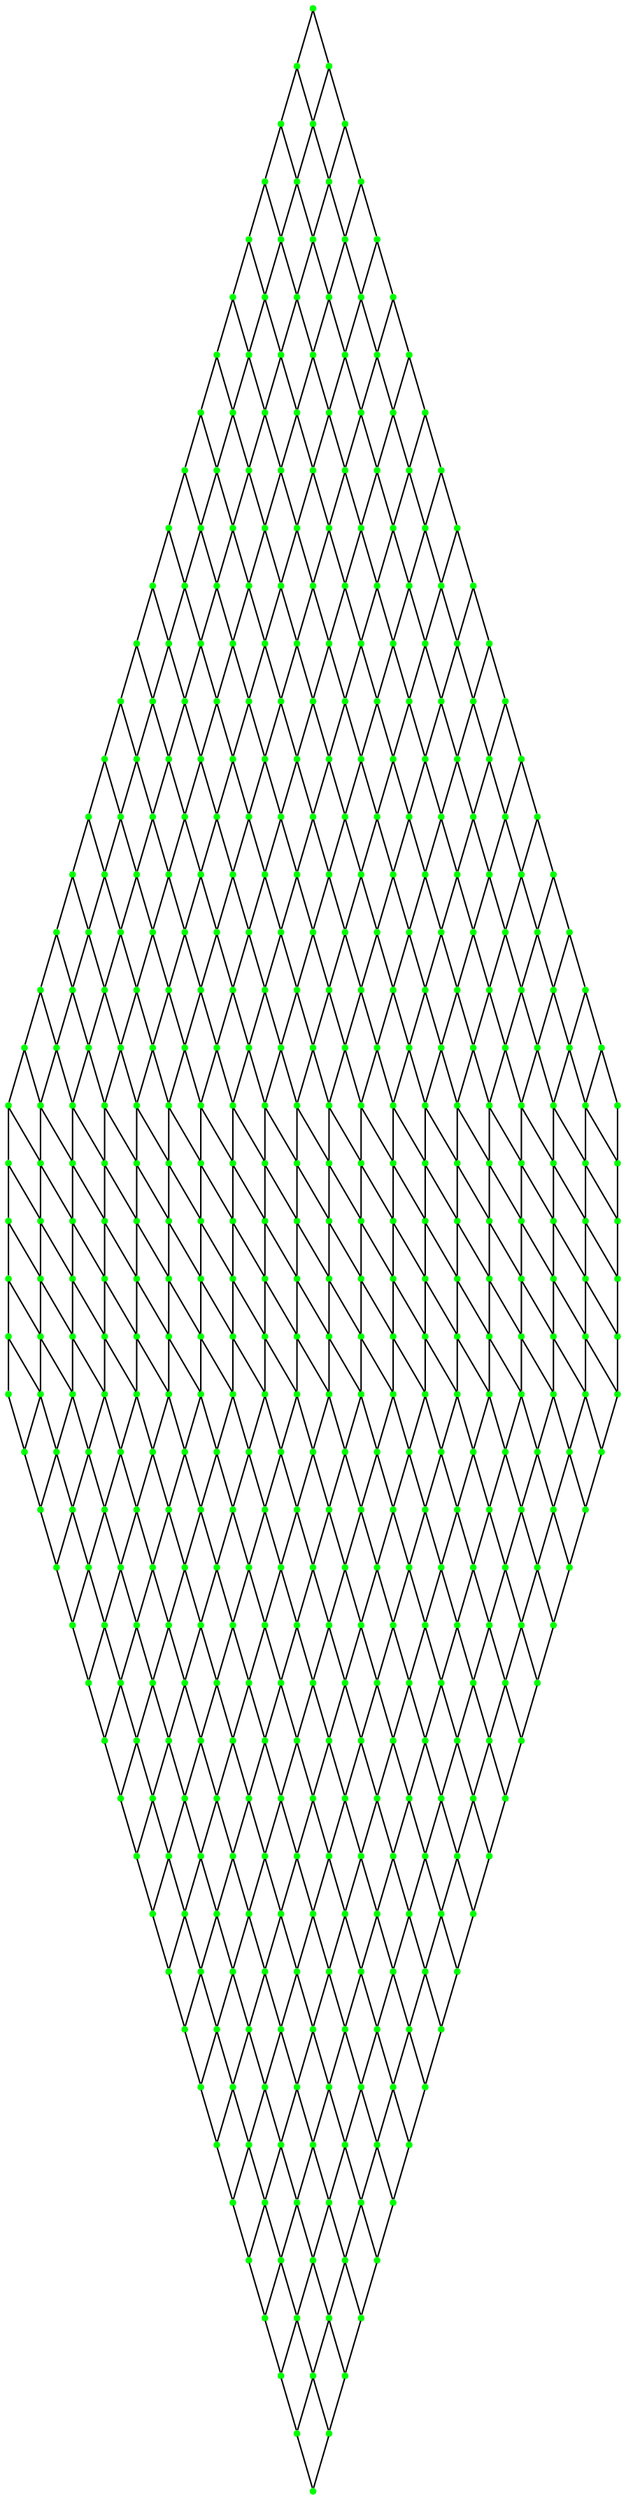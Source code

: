 strict graph "" {
	graph [bb="0,0,2396,2622.3"];
	node [label="\N",
		shape=point
	];
	1	[color=green,
		height=0.05,
		pos="836.05,2620.5",
		width=0.05];
	2	[color=green,
		height=0.05,
		pos="805.01,2541.7",
		width=0.05];
	1 -- 2	[pos="835.28,2618.6 830.99,2607.7 809.97,2554.3 805.75,2543.6"];
	26	[color=green,
		height=0.05,
		pos="910.28,2580.2",
		width=0.05];
	1 -- 26	[pos="837.89,2619.5 848.16,2613.9 898.41,2586.6 908.51,2581.1"];
	3	[color=green,
		height=0.05,
		pos="770.07,2462",
		width=0.05];
	2 -- 3	[pos="804.28,2540.1 799.73,2529.7 775.33,2474 770.79,2463.6"];
	27	[color=green,
		height=0.05,
		pos="879.87,2500.5",
		width=0.05];
	2 -- 27	[pos="806.86,2540.7 817.21,2535 867.89,2507.1 878.08,2501.4"];
	26 -- 27	[pos="909.53,2578.2 905.32,2567.2 884.73,2513.2 880.59,2502.4"];
	51	[color=green,
		height=0.05,
		pos="988.91,2542.7",
		width=0.05];
	26 -- 51	[pos="911.93,2579.4 922.16,2574.5 977.07,2548.3 987.27,2543.5"];
	4	[color=green,
		height=0.05,
		pos="733.43,2381.7",
		width=0.05];
	3 -- 4	[pos="769.3,2460.3 764.54,2449.8 738.95,2393.8 734.2,2383.4"];
	28	[color=green,
		height=0.05,
		pos="845.32,2420.4",
		width=0.05];
	3 -- 28	[pos="771.93,2460.9 782.34,2455.2 833.29,2427.1 843.53,2421.4"];
	27 -- 28	[pos="879.14,2498.8 874.65,2488.4 850.52,2432.5 846.04,2422.1"];
	52	[color=green,
		height=0.05,
		pos="958.87,2462.6",
		width=0.05];
	27 -- 52	[pos="881.52,2499.7 891.8,2494.7 946.98,2468.3 957.23,2463.4"];
	51 -- 52	[pos="988.16,2540.7 984.01,2529.6 963.68,2475.4 959.59,2464.5"];
	76	[color=green,
		height=0.05,
		pos="1069.7,2506.7",
		width=0.05];
	51 -- 76	[pos="990.59,2541.9 1001.1,2537.3 1057.5,2512.1 1068,2507.5"];
	5	[color=green,
		height=0.05,
		pos="696.05,2301.1",
		width=0.05];
	4 -- 5	[pos="732.65,2380 727.79,2369.5 701.68,2313.2 696.82,2302.8"];
	29	[color=green,
		height=0.05,
		pos="809.11,2340.4",
		width=0.05];
	4 -- 29	[pos="735.01,2380.8 744.78,2375.5 796.81,2347.1 807.27,2341.4"];
	28 -- 29	[pos="844.57,2418.8 839.85,2408.3 814.56,2352.4 809.86,2342.1"];
	53	[color=green,
		height=0.05,
		pos="924.69,2382.1",
		width=0.05];
	28 -- 53	[pos="846.98,2419.6 857.31,2414.6 912.74,2387.9 923.04,2382.9"];
	52 -- 53	[pos="958.16,2460.9 953.71,2450.4 929.84,2394.2 925.4,2383.8"];
	77	[color=green,
		height=0.05,
		pos="1039.6,2426.5",
		width=0.05];
	52 -- 77	[pos="960.56,2461.8 971.07,2457.1 1027.5,2431.9 1038,2427.3"];
	76 -- 77	[pos="1068.9,2504.7 1064.8,2493.6 1044.4,2439.3 1040.4,2428.4"];
	101	[color=green,
		height=0.05,
		pos="1151.6,2471.5",
		width=0.05];
	76 -- 101	[pos="1071.4,2506 1082,2501.4 1139.3,2476.8 1149.9,2472.2"];
	6	[color=green,
		height=0.05,
		pos="658.41,2220.1",
		width=0.05];
	5 -- 6	[pos="695.26,2299.4 690.36,2288.9 664.08,2232.3 659.19,2221.8"];
	30	[color=green,
		height=0.05,
		pos="772.2,2260.3",
		width=0.05];
	5 -- 30	[pos="697.64,2300.2 707.46,2295 759.82,2266.9 770.35,2261.3"];
	29 -- 30	[pos="808.34,2338.7 803.53,2328.3 777.75,2272.3 772.96,2261.9"];
	54	[color=green,
		height=0.05,
		pos="888.77,2301.8",
		width=0.05];
	29 -- 54	[pos="810.77,2339.6 821.14,2334.6 876.77,2307.6 887.11,2302.6"];
	53 -- 54	[pos="923.94,2380.4 919.26,2370 894.18,2313.9 889.51,2303.5"];
	78	[color=green,
		height=0.05,
		pos="1005.7,2345.7",
		width=0.05];
	53 -- 78	[pos="926.38,2381.3 936.93,2376.6 993.54,2351.2 1004.1,2346.5"];
	77 -- 78	[pos="1038.9,2424.8 1034.5,2414.3 1010.8,2357.9 1006.4,2347.4"];
	102	[color=green,
		height=0.05,
		pos="1121.4,2391.4",
		width=0.05];
	77 -- 102	[pos="1041.3,2425.8 1052,2421.2 1109.1,2396.7 1119.7,2392.1"];
	7	[color=green,
		height=0.05,
		pos="620.82,2138.9",
		width=0.05];
	6 -- 7	[pos="657.63,2218.4 652.74,2207.8 626.48,2151.1 621.6,2140.5"];
	31	[color=green,
		height=0.05,
		pos="735.07,2180",
		width=0.05];
	6 -- 31	[pos="660.01,2219.3 669.9,2214.1 722.61,2186.5 733.21,2180.9"];
	30 -- 31	[pos="771.42,2258.6 766.59,2248.1 740.66,2192.1 735.84,2181.6"];
	55	[color=green,
		height=0.05,
		pos="852.13,2221.7",
		width=0.05];
	30 -- 55	[pos="773.87,2259.5 784.27,2254.4 840.1,2227.5 850.47,2222.5"];
	54 -- 55	[pos="888,2300.2 883.23,2289.7 857.65,2233.8 852.89,2223.3"];
	79	[color=green,
		height=0.05,
		pos="970.1,2265.1",
		width=0.05];
	54 -- 79	[pos="890.47,2301.1 901.05,2296.3 957.85,2270.7 968.41,2265.9"];
	78 -- 79	[pos="1005,2344.1 1000.4,2333.6 975.47,2277.3 970.84,2266.8"];
	103	[color=green,
		height=0.05,
		pos="1087.6,2310.5",
		width=0.05];
	78 -- 103	[pos="1007.5,2345 1018.1,2340.4 1075.3,2315.8 1085.9,2311.2"];
	8	[color=green,
		height=0.05,
		pos="583.46,2057.3",
		width=0.05];
	7 -- 8	[pos="620.04,2137.2 615.18,2126.5 589.08,2069.6 584.23,2059"];
	32	[color=green,
		height=0.05,
		pos="698.01,2099.5",
		width=0.05];
	7 -- 32	[pos="622.43,2138 632.39,2133 685.46,2105.9 696.14,2100.4"];
	31 -- 32	[pos="734.3,2178.3 729.48,2167.8 703.59,2111.6 698.78,2101.1"];
	56	[color=green,
		height=0.05,
		pos="815.3,2141.5",
		width=0.05];
	31 -- 56	[pos="736.75,2179.2 747.19,2174.2 803.22,2147.3 813.64,2142.3"];
	55 -- 56	[pos="851.36,2220 846.57,2209.6 820.85,2153.6 816.07,2143.2"];
	80	[color=green,
		height=0.05,
		pos="933.73,2184.8",
		width=0.05];
	55 -- 80	[pos="853.84,2220.9 864.46,2216.1 921.44,2190.3 932.03,2185.6"];
	79 -- 80	[pos="969.34,2263.5 964.61,2253 939.2,2196.9 934.48,2186.5"];
	104	[color=green,
		height=0.05,
		pos="1052.2,2229.6",
		width=0.05];
	79 -- 104	[pos="971.82,2264.4 982.5,2259.8 1039.9,2235 1050.5,2230.3"];
	9	[color=green,
		height=0.05,
		pos="546.42,1975.5",
		width=0.05];
	8 -- 9	[pos="582.68,2055.6 577.86,2045 552,1987.8 547.19,1977.2"];
	33	[color=green,
		height=0.05,
		pos="661.17,2018.8",
		width=0.05];
	8 -- 33	[pos="585.08,2056.5 595.19,2051.5 649.47,2024.6 659.56,2019.6"];
	32 -- 33	[pos="697.24,2097.8 692.45,2087.3 666.72,2030.9 661.94,2020.4"];
	57	[color=green,
		height=0.05,
		pos="778.55,2061.3",
		width=0.05];
	32 -- 57	[pos="699.69,2098.7 710.18,2093.7 766.43,2067.1 776.88,2062.1"];
	56 -- 57	[pos="814.54,2139.9 809.75,2129.4 784.09,2073.4 779.32,2063"];
	81	[color=green,
		height=0.05,
		pos="897.15,2104.6",
		width=0.05];
	56 -- 81	[pos="817.01,2140.8 827.66,2136 884.82,2110.1 895.45,2105.3"];
	80 -- 81	[pos="932.96,2183.1 928.2,2172.7 902.65,2116.6 897.91,2106.2"];
	105	[color=green,
		height=0.05,
		pos="1016.1,2149",
		width=0.05];
	80 -- 105	[pos="935.45,2184 946.17,2179.4 1003.7,2154.4 1014.4,2149.7"];
	10	[color=green,
		height=0.05,
		pos="509.78,1893.4",
		width=0.05];
	9 -- 10	[pos="545.65,1973.8 540.89,1963.1 515.3,1905.8 510.54,1895.2"];
	34	[color=green,
		height=0.05,
		pos="624.66,1937.8",
		width=0.05];
	9 -- 34	[pos="548.05,1974.7 558.24,1969.8 612.87,1943.5 623.03,1938.6"];
	33 -- 34	[pos="660.41,2017.1 655.66,2006.5 630.15,1950 625.41,1939.5"];
	58	[color=green,
		height=0.05,
		pos="742.04,1981",
		width=0.05];
	33 -- 58	[pos="662.86,2018 673.39,2013.1 729.86,1986.7 740.36,1981.8"];
	57 -- 58	[pos="777.79,2059.7 773.04,2049.2 747.54,1993.1 742.8,1982.7"];
	82	[color=green,
		height=0.05,
		pos="860.64,2024.4",
		width=0.05];
	57 -- 82	[pos="780.27,2060.6 790.95,2055.8 848.28,2029.9 858.94,2025.1"];
	81 -- 82	[pos="896.38,2102.9 891.63,2092.4 866.14,2036.4 861.4,2026"];
	106	[color=green,
		height=0.05,
		pos="979.77,2068.5",
		width=0.05];
	81 -- 106	[pos="898.87,2103.8 909.62,2099.1 967.33,2074 978.05,2069.3"];
	11	[color=green,
		height=0.05,
		pos="473.58,1811.2",
		width=0.05];
	10 -- 11	[pos="509.02,1891.7 504.31,1881 479.03,1823.6 474.33,1812.9"];
	35	[color=green,
		height=0.05,
		pos="588.52,1856.7",
		width=0.05];
	10 -- 35	[pos="511.42,1892.7 521.67,1887.9 576.66,1862.2 586.88,1857.4"];
	34 -- 35	[pos="623.9,1936.1 619.2,1925.6 593.96,1868.9 589.27,1858.3"];
	59	[color=green,
		height=0.05,
		pos="705.85,1900.5",
		width=0.05];
	34 -- 59	[pos="626.35,1937 636.92,1932.2 693.62,1906.1 704.16,1901.3"];
	58 -- 59	[pos="741.28,1979.3 736.57,1968.9 711.3,1912.7 706.6,1902.2"];
	83	[color=green,
		height=0.05,
		pos="824.37,1944.1",
		width=0.05];
	58 -- 83	[pos="743.76,1980.2 754.47,1975.4 811.97,1949.7 822.66,1944.9"];
	82 -- 83	[pos="859.88,2022.7 855.16,2012.2 829.83,1956.2 825.12,1945.8"];
	107	[color=green,
		height=0.05,
		pos="943.5,1988.2",
		width=0.05];
	82 -- 107	[pos="862.37,2023.6 873.15,2018.9 931.02,1993.7 941.78,1989"];
	12	[color=green,
		height=0.05,
		pos="437.83,1728.7",
		width=0.05];
	11 -- 12	[pos="472.83,1809.4 468.18,1798.7 443.21,1741.1 438.57,1730.4"];
	36	[color=green,
		height=0.05,
		pos="552.79,1775.3",
		width=0.05];
	11 -- 36	[pos="475.23,1810.4 485.54,1805.7 540.86,1780.7 551.15,1776"];
	35 -- 36	[pos="587.77,1855 583.12,1844.4 558.17,1787.5 553.53,1777"];
	60	[color=green,
		height=0.05,
		pos="670.04,1819.9",
		width=0.05];
	35 -- 60	[pos="590.22,1855.9 600.83,1851.1 657.76,1825.4 668.34,1820.7"];
	59 -- 60	[pos="705.1,1898.8 700.44,1888.4 675.43,1832 670.78,1821.6"];
	84	[color=green,
		height=0.05,
		pos="788.42,1863.9",
		width=0.05];
	59 -- 84	[pos="707.57,1899.8 718.32,1895 775.99,1869.4 786.7,1864.6"];
	83 -- 84	[pos="823.62,1942.5 818.94,1932 793.83,1875.9 789.17,1865.5"];
	108	[color=green,
		height=0.05,
		pos="907.45,1908",
		width=0.05];
	83 -- 108	[pos="826.11,1943.4 836.92,1938.7 894.94,1913.4 905.72,1908.7"];
	13	[color=green,
		height=0.05,
		pos="402.56,1646",
		width=0.05];
	12 -- 13	[pos="437.09,1726.9 432.5,1716.2 407.87,1658.4 403.29,1647.7"];
	37	[color=green,
		height=0.05,
		pos="517.5,1693.7",
		width=0.05];
	12 -- 37	[pos="439.49,1727.9 449.86,1723.4 505.5,1699 515.84,1694.4"];
	36 -- 37	[pos="552.05,1773.6 547.46,1763 522.81,1706 518.23,1695.4"];
	61	[color=green,
		height=0.05,
		pos="634.62,1739.1",
		width=0.05];
	36 -- 61	[pos="554.5,1774.5 565.15,1769.8 622.3,1744.5 632.92,1739.8"];
	60 -- 61	[pos="669.3,1818.2 664.69,1807.7 639.96,1751.2 635.36,1740.8"];
	85	[color=green,
		height=0.05,
		pos="752.83,1783.5",
		width=0.05];
	60 -- 85	[pos="671.76,1819.1 682.54,1814.4 740.37,1788.9 751.11,1784.2"];
	84 -- 85	[pos="787.68,1862.2 783.05,1851.7 758.19,1795.6 753.57,1785.1"];
	109	[color=green,
		height=0.05,
		pos="871.7,1827.7",
		width=0.05];
	84 -- 109	[pos="790.16,1863.1 801,1858.4 859.16,1833.1 869.97,1828.4"];
	14	[color=green,
		height=0.05,
		pos="367.76,1563.1",
		width=0.05];
	13 -- 14	[pos="401.83,1644.3 397.3,1633.5 373,1575.6 368.48,1564.8"];
	38	[color=green,
		height=0.05,
		pos="482.65,1612",
		width=0.05];
	13 -- 38	[pos="404.23,1645.3 414.65,1640.8 470.59,1617.1 480.99,1612.7"];
	37 -- 38	[pos="516.77,1692 512.23,1681.4 487.9,1624.3 483.37,1613.7"];
	62	[color=green,
		height=0.05,
		pos="599.63,1658.1",
		width=0.05];
	37 -- 62	[pos="519.21,1693 529.9,1688.3 587.26,1663.5 597.92,1658.8"];
	61 -- 62	[pos="633.89,1737.4 629.34,1726.8 604.9,1670.3 600.36,1659.8"];
	86	[color=green,
		height=0.05,
		pos="717.64,1702.9",
		width=0.05];
	61 -- 86	[pos="636.36,1738.3 647.16,1733.6 705.14,1708.4 715.91,1703.7"];
	85 -- 86	[pos="752.1,1781.8 747.52,1771.3 722.94,1715.1 718.37,1704.6"];
	110	[color=green,
		height=0.05,
		pos="836.3,1747.4",
		width=0.05];
	85 -- 110	[pos="754.58,1782.7 765.44,1778 823.73,1752.8 834.56,1748.1"];
	15	[color=green,
		height=0.05,
		pos="333.43,1480.1",
		width=0.05];
	14 -- 15	[pos="367.04,1561.4 362.57,1550.6 338.6,1492.6 334.15,1481.8"];
	39	[color=green,
		height=0.05,
		pos="448.25,1530",
		width=0.05];
	14 -- 39	[pos="369.44,1562.4 379.91,1558.1 436.13,1535 446.57,1530.7"];
	38 -- 39	[pos="481.93,1610.2 477.45,1599.6 453.43,1542.4 448.96,1531.7"];
	63	[color=green,
		height=0.05,
		pos="565.06,1576.9",
		width=0.05];
	38 -- 63	[pos="484.37,1611.2 495.09,1606.7 552.65,1582.2 563.35,1577.7"];
	62 -- 63	[pos="598.91,1656.4 594.41,1645.8 570.26,1589.2 565.78,1578.6"];
	87	[color=green,
		height=0.05,
		pos="682.84,1622.3",
		width=0.05];
	62 -- 87	[pos="601.37,1657.3 612.2,1652.7 670.31,1627.7 681.11,1623"];
	86 -- 87	[pos="716.91,1701.3 712.38,1690.8 688.08,1634.4 683.56,1624"];
	111	[color=green,
		height=0.05,
		pos="801.26,1667",
		width=0.05];
	86 -- 111	[pos="719.38,1702.2 730.27,1697.5 788.67,1672.4 799.52,1667.7"];
	16	[color=green,
		height=0.05,
		pos="299.58,1396.9",
		width=0.05];
	15 -- 16	[pos="332.73,1478.3 328.32,1467.5 304.67,1409.4 300.28,1398.6"];
	40	[color=green,
		height=0.05,
		pos="414.29,1447.9",
		width=0.05];
	15 -- 40	[pos="335.12,1479.4 345.64,1475.2 402.11,1452.8 412.61,1448.6"];
	39 -- 40	[pos="447.54,1528.3 443.12,1517.6 419.4,1460.3 414.99,1449.6"];
	64	[color=green,
		height=0.05,
		pos="530.9,1495.6",
		width=0.05];
	39 -- 64	[pos="449.97,1529.3 460.73,1524.8 518.46,1500.8 529.19,1496.3"];
	63 -- 64	[pos="564.34,1575.2 559.9,1564.6 536.05,1507.8 531.61,1497.3"];
	88	[color=green,
		height=0.05,
		pos="648.43,1541.5",
		width=0.05];
	63 -- 88	[pos="566.8,1576.2 577.65,1571.6 635.88,1546.8 646.7,1542.2"];
	87 -- 88	[pos="682.12,1620.6 677.64,1610.1 653.62,1553.6 649.15,1543.2"];
	112	[color=green,
		height=0.05,
		pos="766.59,1586.5",
		width=0.05];
	87 -- 112	[pos="684.59,1621.5 695.49,1616.9 753.98,1591.9 764.85,1587.2"];
	17	[color=green,
		height=0.05,
		pos="266.17,1313.6",
		width=0.05];
	16 -- 17	[pos="298.88,1395.2 294.53,1384.3 271.2,1326.2 266.86,1315.3"];
	41	[color=green,
		height=0.05,
		pos="380.76,1365.7",
		width=0.05];
	16 -- 41	[pos="301.27,1396.2 311.84,1392.2 368.54,1370.4 379.08,1366.3"];
	40 -- 41	[pos="413.59,1446.2 409.22,1435.5 385.81,1378.1 381.46,1367.4"];
	65	[color=green,
		height=0.05,
		pos="497.17,1414.1",
		width=0.05];
	40 -- 65	[pos="416.02,1447.2 426.8,1442.8 484.69,1419.2 495.44,1414.8"];
	64 -- 65	[pos="530.2,1493.9 525.81,1483.3 502.25,1426.4 497.87,1415.8"];
	89	[color=green,
		height=0.05,
		pos="614.43,1460.5",
		width=0.05];
	64 -- 89	[pos="532.65,1494.9 543.52,1490.3 601.85,1465.8 612.69,1461.2"];
	88 -- 89	[pos="647.72,1539.8 643.3,1529.3 619.55,1472.7 615.13,1462.2"];
	113	[color=green,
		height=0.05,
		pos="732.29,1505.8",
		width=0.05];
	88 -- 113	[pos="650.19,1540.7 661.1,1536.1 719.66,1511.2 730.55,1506.6"];
	18	[color=green,
		height=0.05,
		pos="233.19,1230.3",
		width=0.05];
	17 -- 18	[pos="265.48,1311.9 261.19,1301 238.16,1242.8 233.88,1232"];
	42	[color=green,
		height=0.05,
		pos="347.66,1283.3",
		width=0.05];
	17 -- 42	[pos="267.87,1313 278.48,1309 335.39,1287.9 345.97,1284"];
	41 -- 42	[pos="380.07,1364 375.76,1353.3 352.64,1295.7 348.35,1285"];
	66	[color=green,
		height=0.05,
		pos="463.83,1332.4",
		width=0.05];
	41 -- 66	[pos="382.5,1365 393.31,1360.7 451.32,1337.4 462.11,1333.1"];
	65 -- 66	[pos="496.47,1412.4 492.13,1401.8 468.85,1344.7 464.53,1334.1"];
	90	[color=green,
		height=0.05,
		pos="580.79,1379.4",
		width=0.05];
	65 -- 90	[pos="498.91,1413.4 509.8,1408.9 568.2,1384.6 579.06,1380.1"];
	89 -- 90	[pos="613.72,1458.8 609.35,1448.3 585.86,1391.6 581.49,1381"];
	114	[color=green,
		height=0.05,
		pos="698.34,1425.1",
		width=0.05];
	89 -- 114	[pos="616.18,1459.8 627.1,1455.2 685.7,1430.4 696.6,1425.8"];
	19	[color=green,
		height=0.05,
		pos="200.59,1146.9",
		width=0.05];
	18 -- 19	[pos="232.51,1228.5 228.27,1217.7 205.5,1159.5 201.27,1148.6"];
	43	[color=green,
		height=0.05,
		pos="314.95,1200.9",
		width=0.05];
	18 -- 43	[pos="234.9,1229.6 245.54,1225.8 302.64,1205.3 313.25,1201.5"];
	42 -- 43	[pos="346.98,1281.6 342.72,1270.9 319.87,1213.3 315.63,1202.6"];
	67	[color=green,
		height=0.05,
		pos="430.88,1250.6",
		width=0.05];
	42 -- 67	[pos="349.4,1282.6 360.23,1278.4 418.35,1255.6 429.15,1251.3"];
	66 -- 67	[pos="463.14,1330.7 458.86,1320.1 435.84,1263 431.56,1252.3"];
	91	[color=green,
		height=0.05,
		pos="547.53,1298",
		width=0.05];
	66 -- 91	[pos="465.58,1331.7 476.47,1327.2 534.92,1303.2 545.79,1298.8"];
	90 -- 91	[pos="580.1,1377.7 575.77,1367.1 552.54,1310.3 548.22,1299.7"];
	115	[color=green,
		height=0.05,
		pos="664.73,1344.1",
		width=0.05];
	90 -- 115	[pos="582.55,1378.6 593.47,1374 652.09,1349.4 662.99,1344.8"];
	20	[color=green,
		height=0.05,
		pos="168.29,1063.7",
		width=0.05];
	19 -- 20	[pos="199.91,1145.2 195.71,1134.3 173.15,1076.2 168.96,1065.4"];
	44	[color=green,
		height=0.05,
		pos="282.57,1118.4",
		width=0.05];
	19 -- 44	[pos="202.3,1146.3 212.97,1142.6 270.23,1122.7 280.87,1119"];
	43 -- 44	[pos="314.27,1199.2 310.06,1188.4 287.45,1130.8 283.25,1120.1"];
	68	[color=green,
		height=0.05,
		pos="398.27,1168.7",
		width=0.05];
	43 -- 68	[pos="316.69,1200.2 327.53,1196 385.72,1173.5 396.54,1169.4"];
	67 -- 68	[pos="430.2,1248.9 425.95,1238.3 403.18,1181 398.95,1170.4"];
	92	[color=green,
		height=0.05,
		pos="514.59,1216.5",
		width=0.05];
	67 -- 92	[pos="432.63,1249.9 443.52,1245.5 501.99,1221.7 512.85,1217.3"];
	91 -- 92	[pos="546.84,1296.3 542.55,1285.7 519.55,1228.8 515.28,1218.2"];
	116	[color=green,
		height=0.05,
		pos="631.44,1263",
		width=0.05];
	91 -- 116	[pos="549.28,1297.3 560.2,1292.7 618.8,1268.2 629.69,1263.7"];
	21	[color=green,
		height=0.05,
		pos="136.16,980.67",
		width=0.05];
	20 -- 21	[pos="167.62,1061.9 163.44,1051.1 141,993.17 136.83,982.39"];
	45	[color=green,
		height=0.05,
		pos="250.45,1036",
		width=0.05];
	20 -- 45	[pos="170,1063.1 180.7,1059.5 238.08,1040.1 248.75,1036.5"];
	44 -- 45	[pos="281.9,1116.7 277.72,1106 255.29,1048.4 251.12,1037.7"];
	69	[color=green,
		height=0.05,
		pos="365.95,1086.7",
		width=0.05];
	44 -- 69	[pos="284.31,1117.7 295.17,1113.6 353.4,1091.4 364.22,1087.3"];
	68 -- 69	[pos="397.59,1167 393.39,1156.3 370.82,1099 366.62,1088.4"];
	93	[color=green,
		height=0.05,
		pos="481.95,1134.9",
		width=0.05];
	68 -- 93	[pos="400.02,1168 410.91,1163.6 469.35,1140 480.22,1135.6"];
	92 -- 93	[pos="513.91,1214.8 509.66,1204.2 486.87,1147.2 482.63,1136.6"];
	117	[color=green,
		height=0.05,
		pos="598.43,1181.6",
		width=0.05];
	92 -- 117	[pos="516.34,1215.8 527.25,1211.3 585.81,1186.9 596.69,1182.4"];
	22	[color=green,
		height=0.05,
		pos="103.99,898.17",
		width=0.05];
	21 -- 22	[pos="135.49,978.95 131.3,968.21 108.84,910.59 104.66,899.89"];
	46	[color=green,
		height=0.05,
		pos="218.45,953.67",
		width=0.05];
	21 -- 46	[pos="137.88,980.11 148.5,976.62 205.07,958.06 216.45,954.32"];
	45 -- 46	[pos="249.79,1034.2 245.62,1023.5 223.27,966.06 219.11,955.38"];
	70	[color=green,
		height=0.05,
		pos="333.82,1004.6",
		width=0.05];
	45 -- 70	[pos="252.2,1035.3 263.04,1031.2 321.26,1009.3 332.09,1005.2"];
	69 -- 70	[pos="365.28,1084.9 361.1,1074.3 338.66,1016.9 334.48,1006.3"];
	94	[color=green,
		height=0.05,
		pos="449.54,1053.1",
		width=0.05];
	69 -- 94	[pos="367.7,1086 378.57,1081.6 436.95,1058.1 447.8,1053.8"];
	93 -- 94	[pos="481.28,1133.2 477.06,1122.5 454.42,1065.4 450.21,1054.8"];
	118	[color=green,
		height=0.05,
		pos="565.66,1100.1",
		width=0.05];
	93 -- 118	[pos="483.7,1134.2 494.6,1129.6 553.05,1105.3 563.92,1100.8"];
	23	[color=green,
		height=0.05,
		pos="71.418,816.58",
		width=0.05];
	22 -- 23	[pos="103.31,896.47 99.073,885.85 76.323,828.86 72.095,818.27"];
	47	[color=green,
		height=0.05,
		pos="186.3,871.71",
		width=0.05];
	22 -- 47	[pos="105.71,897.62 116.33,894.21 172.92,876.01 184.31,872.35"];
	46 -- 47	[pos="217.77,951.96 213.59,941.29 191.14,884.05 186.97,873.42"];
	71	[color=green,
		height=0.05,
		pos="301.71,922.53",
		width=0.05];
	46 -- 71	[pos="220.19,953.02 231.02,948.97 289.17,927.22 299.98,923.18"];
	70 -- 71	[pos="333.15,1002.9 328.97,992.19 306.55,934.88 302.38,924.23"];
	95	[color=green,
		height=0.05,
		pos="417.25,971.12",
		width=0.05];
	70 -- 95	[pos="335.56,1003.9 346.42,999.52 404.69,976.16 415.52,971.82"];
	94 -- 95	[pos="448.87,1051.4 444.66,1040.7 422.11,983.46 417.92,972.83"];
	119	[color=green,
		height=0.05,
		pos="533.05,1018.4",
		width=0.05];
	94 -- 119	[pos="451.28,1052.3 462.15,1047.8 520.48,1023.6 531.32,1019.1"];
	24	[color=green,
		height=0.05,
		pos="37.793,736.68",
		width=0.05];
	23 -- 24	[pos="70.716,814.91 66.34,804.51 42.856,748.71 38.492,738.34"];
	48	[color=green,
		height=0.05,
		pos="153.59,790.41",
		width=0.05];
	23 -- 48	[pos="73.134,816.03 83.736,812.66 140.23,794.66 151.59,791.04"];
	47 -- 48	[pos="185.62,870.01 181.36,859.43 158.51,802.65 154.27,792.1"];
	72	[color=green,
		height=0.05,
		pos="269.35,840.68",
		width=0.05];
	47 -- 72	[pos="188.04,871.06 198.85,867.03 256.85,845.35 267.63,841.32"];
	71 -- 72	[pos="301.04,920.82 296.82,910.17 274.22,853 270.02,842.38"];
	96	[color=green,
		height=0.05,
		pos="384.9,889.15",
		width=0.05];
	71 -- 96	[pos="303.45,921.83 314.27,917.49 372.37,894.17 383.17,889.84"];
	95 -- 96	[pos="416.57,969.41 412.36,958.74 389.77,901.49 385.57,890.85"];
	120	[color=green,
		height=0.05,
		pos="500.51,936.5",
		width=0.05];
	95 -- 120	[pos="418.99,970.4 429.82,965.89 487.97,941.71 498.78,937.22"];
	25	[color=green,
		height=0.05,
		pos="1.8,660.52",
		width=0.05];
	24 -- 25	[pos="36.904,734.8 31.924,724.26 7.5568,672.7 2.6586,662.34"];
	49	[color=green,
		height=0.05,
		pos="119.5,710.45",
		width=0.05];
	24 -- 49	[pos="39.813,736.03 51.118,732.4 106.43,714.64 117.55,711.07"];
	48 -- 49	[pos="152.87,788.74 148.44,778.33 124.63,722.49 120.21,712.11"];
	73	[color=green,
		height=0.05,
		pos="236.26,759.34",
		width=0.05];
	48 -- 73	[pos="155.31,789.76 166.07,785.72 223.82,764.02 234.55,759.98"];
	72 -- 73	[pos="268.66,838.98 264.35,828.39 241.25,771.59 236.95,761.03"];
	97	[color=green,
		height=0.05,
		pos="352.21,807.29",
		width=0.05];
	72 -- 97	[pos="271.08,839.98 281.87,835.64 339.73,812.32 350.49,807.98"];
	96 -- 97	[pos="384.22,887.44 379.96,876.78 357.13,819.61 352.89,808.99"];
	121	[color=green,
		height=0.05,
		pos="467.84,854.53",
		width=0.05];
	96 -- 121	[pos="386.63,888.42 397.43,883.92 455.35,859.75 466.12,855.25"];
	50	[color=green,
		height=0.05,
		pos="82.47,633.95",
		width=0.05];
	25 -- 50	[pos="3.7941,659.86 14.955,656.19 69.568,638.2 80.546,634.59"];
	49 -- 50	[pos="118.59,708.56 113.46,697.97 88.393,646.19 83.354,635.78"];
	74	[color=green,
		height=0.05,
		pos="201.65,679.25",
		width=0.05];
	49 -- 74	[pos="121.22,709.8 131.91,705.74 189.28,683.95 199.94,679.9"];
	73 -- 74	[pos="235.54,757.67 231.04,747.24 206.86,691.31 202.36,680.92"];
	98	[color=green,
		height=0.05,
		pos="318.73,725.89",
		width=0.05];
	73 -- 98	[pos="237.99,758.64 248.72,754.29 306.31,730.92 317.02,726.58"];
	97 -- 98	[pos="351.51,805.59 347.15,794.99 323.77,738.14 319.42,727.58"];
	122	[color=green,
		height=0.05,
		pos="434.81,772.65",
		width=0.05];
	97 -- 122	[pos="353.93,806.56 364.68,802.06 422.37,777.87 433.1,773.37"];
	75	[color=green,
		height=0.05,
		pos="164.18,602.64",
		width=0.05];
	50 -- 75	[pos="84.177,633.3 94.81,629.22 151.88,607.36 162.48,603.29"];
	74 -- 75	[pos="200.72,677.36 195.54,666.76 170.17,614.9 165.07,604.47"];
	99	[color=green,
		height=0.05,
		pos="283.75,645.73",
		width=0.05];
	74 -- 99	[pos="203.36,678.55 214.05,674.19 271.38,650.78 282.04,646.43"];
	98 -- 99	[pos="318,724.21 313.44,713.78 289.01,657.8 284.47,647.4"];
	123	[color=green,
		height=0.05,
		pos="401,691.21",
		width=0.05];
	98 -- 123	[pos="320.45,725.16 331.15,720.65 388.61,696.43 399.29,691.93"];
	100	[color=green,
		height=0.05,
		pos="246.33,568.98",
		width=0.05];
	75 -- 100	[pos="165.89,601.94 176.59,597.56 233.96,574.05 244.63,569.68"];
	99 -- 100	[pos="282.82,643.84 277.65,633.22 252.32,581.26 247.23,570.81"];
	124	[color=green,
		height=0.05,
		pos="365.87,611",
		width=0.05];
	99 -- 124	[pos="285.46,645.01 296.15,640.49 353.5,616.23 364.16,611.72"];
	125	[color=green,
		height=0.05,
		pos="328.82,534.03",
		width=0.05];
	100 -- 125	[pos="248.06,568.25 258.79,563.7 316.4,539.29 327.1,534.76"];
	101 -- 102	[pos="1150.9,2469.5 1146.7,2458.4 1126.2,2404.2 1122.1,2393.3"];
	126	[color=green,
		height=0.05,
		pos="1234.4,2436.6",
		width=0.05];
	101 -- 126	[pos="1153.4,2470.8 1164.1,2466.2 1221.9,2441.9 1232.7,2437.4"];
	102 -- 103	[pos="1120.7,2389.7 1116.3,2379.2 1092.7,2322.6 1088.3,2312.1"];
	127	[color=green,
		height=0.05,
		pos="1203.7,2356.7",
		width=0.05];
	102 -- 127	[pos="1123.1,2390.7 1133.8,2386.2 1191.3,2362 1202,2357.5"];
	103 -- 104	[pos="1086.9,2308.8 1082.3,2298.2 1057.5,2241.8 1053,2231.3"];
	128	[color=green,
		height=0.05,
		pos="1169.9,2275.7",
		width=0.05];
	103 -- 128	[pos="1089.3,2309.7 1100,2305.2 1157.5,2280.9 1168.2,2276.4"];
	104 -- 105	[pos="1051.5,2227.9 1046.8,2217.4 1021.5,2161.1 1016.9,2150.7"];
	129	[color=green,
		height=0.05,
		pos="1134.7,2194.7",
		width=0.05];
	104 -- 129	[pos="1053.9,2228.9 1064.7,2224.3 1122.3,2199.9 1133,2195.4"];
	105 -- 106	[pos="1015.3,2147.3 1010.6,2136.8 985.24,2080.7 980.52,2070.2"];
	130	[color=green,
		height=0.05,
		pos="1098.8,2113.8",
		width=0.05];
	105 -- 130	[pos="1017.8,2148.2 1028.6,2143.7 1086.4,2119.1 1097.1,2114.5"];
	106 -- 107	[pos="979.01,2066.9 974.29,2056.4 948.96,2000.3 944.25,1989.9"];
	131	[color=green,
		height=0.05,
		pos="1062.8,2033.1",
		width=0.05];
	106 -- 131	[pos="981.5,2067.8 992.3,2063.2 1050.3,2038.5 1061,2033.9"];
	107 -- 108	[pos="942.75,1986.5 938.05,1976.1 912.87,1920 908.19,1909.6"];
	132	[color=green,
		height=0.05,
		pos="1026.7,1952.6",
		width=0.05];
	107 -- 132	[pos="945.24,1987.5 956.07,1982.9 1014.2,1958 1025,1953.4"];
	108 -- 109	[pos="906.7,1906.3 902.05,1895.8 877.08,1839.8 872.44,1829.4"];
	133	[color=green,
		height=0.05,
		pos="990.89,1872.2",
		width=0.05];
	108 -- 133	[pos="909.19,1907.2 920.05,1902.6 978.32,1877.6 989.15,1873"];
	109 -- 110	[pos="870.96,1826 866.35,1815.6 841.63,1759.5 837.03,1749"];
	134	[color=green,
		height=0.05,
		pos="955.33,1791.9",
		width=0.05];
	109 -- 134	[pos="873.44,1826.9 884.33,1822.3 942.74,1797.3 953.59,1792.6"];
	110 -- 111	[pos="835.56,1745.7 831,1735.2 806.53,1679.1 801.99,1668.6"];
	135	[color=green,
		height=0.05,
		pos="920.09,1711.5",
		width=0.05];
	110 -- 135	[pos="838.05,1746.6 848.95,1742 907.48,1716.9 918.35,1712.3"];
	111 -- 112	[pos="800.53,1665.3 796.02,1654.8 771.81,1598.6 767.31,1588.1"];
	136	[color=green,
		height=0.05,
		pos="885.19,1631.1",
		width=0.05];
	111 -- 136	[pos="803.01,1666.2 813.93,1661.6 872.55,1636.5 883.44,1631.9"];
	112 -- 113	[pos="765.87,1584.8 761.41,1574.3 737.45,1518 733,1507.5"];
	137	[color=green,
		height=0.05,
		pos="850.61,1550.7",
		width=0.05];
	112 -- 137	[pos="768.34,1585.7 779.28,1581.1 837.96,1556.1 848.87,1551.4"];
	113 -- 114	[pos="731.58,1504.1 727.16,1493.6 703.45,1437.2 699.04,1426.7"];
	138	[color=green,
		height=0.05,
		pos="816.37,1470.1",
		width=0.05];
	113 -- 138	[pos="734.04,1505.1 744.99,1500.4 803.71,1475.5 814.62,1470.8"];
	114 -- 115	[pos="697.64,1423.4 693.26,1412.8 669.79,1356.3 665.43,1345.8"];
	139	[color=green,
		height=0.05,
		pos="782.43,1389.4",
		width=0.05];
	114 -- 139	[pos="700.09,1424.3 711.04,1419.7 769.77,1394.8 780.68,1390.1"];
	115 -- 116	[pos="664.03,1342.4 659.7,1331.8 636.45,1275.2 632.13,1264.7"];
	140	[color=green,
		height=0.05,
		pos="748.78,1308.5",
		width=0.05];
	115 -- 140	[pos="666.48,1343.4 677.42,1338.7 736.13,1313.9 747.04,1309.3"];
	116 -- 117	[pos="630.75,1261.3 626.45,1250.7 603.4,1193.9 599.11,1183.3"];
	141	[color=green,
		height=0.05,
		pos="715.4,1227.5",
		width=0.05];
	116 -- 141	[pos="633.19,1262.2 644.12,1257.6 702.76,1232.8 713.66,1228.2"];
	117 -- 118	[pos="597.74,1179.9 593.48,1169.3 570.59,1112.4 566.34,1101.8"];
	142	[color=green,
		height=0.05,
		pos="682.25,1146.3",
		width=0.05];
	117 -- 142	[pos="600.18,1180.9 611.09,1176.3 669.63,1151.6 680.51,1147"];
	118 -- 119	[pos="564.98,1098.4 560.73,1087.8 537.96,1030.7 533.73,1020.1"];
	143	[color=green,
		height=0.05,
		pos="649.28,1064.8",
		width=0.05];
	118 -- 143	[pos="567.41,1099.4 578.29,1094.8 636.69,1070.1 647.55,1065.5"];
	119 -- 120	[pos="532.37,1016.7 528.14,1006 505.41,948.83 501.18,938.2"];
	144	[color=green,
		height=0.05,
		pos="616.43,983.12",
		width=0.05];
	119 -- 144	[pos="534.8,1017.6 545.65,1013.1 603.88,988.43 614.7,983.85"];
	120 -- 121	[pos="499.82,934.79 495.57,924.12 472.76,866.88 468.52,856.24"];
	145	[color=green,
		height=0.05,
		pos="583.58,901.26",
		width=0.05];
	120 -- 145	[pos="502.24,935.76 513.05,931.18 571.07,906.57 581.86,901.99"];
	121 -- 122	[pos="467.15,852.82 462.86,842.17 439.79,784.98 435.5,774.35"];
	146	[color=green,
		height=0.05,
		pos="550.6,819.3",
		width=0.05];
	121 -- 146	[pos="469.57,853.8 480.34,849.21 538.14,824.6 548.88,820.03"];
	122 -- 123	[pos="434.1,770.95 429.71,760.35 406.09,703.47 401.7,692.9"];
	147	[color=green,
		height=0.05,
		pos="517.24,737.4",
		width=0.05];
	122 -- 147	[pos="436.53,771.91 447.26,767.33 504.83,742.71 515.53,738.13"];
	123 -- 124	[pos="400.27,689.53 395.7,679.1 371.16,623.08 366.6,612.66"];
	148	[color=green,
		height=0.05,
		pos="483.21,655.93",
		width=0.05];
	123 -- 148	[pos="402.72,690.47 413.42,685.88 470.83,661.24 481.5,656.66"];
	124 -- 125	[pos="364.95,609.1 359.83,598.45 334.74,546.34 329.7,535.87"];
	149	[color=green,
		height=0.05,
		pos="448.1,575.64",
		width=0.05];
	124 -- 149	[pos="367.59,610.26 378.29,605.66 435.72,580.96 446.39,576.37"];
	150	[color=green,
		height=0.05,
		pos="411.6,498.4",
		width=0.05];
	125 -- 150	[pos="330.55,533.29 341.32,528.65 399.14,503.77 409.88,499.14"];
	126 -- 127	[pos="1233.6,2434.7 1229.4,2423.6 1208.6,2369.5 1204.4,2358.6"];
	151	[color=green,
		height=0.05,
		pos="1317.6,2401.9",
		width=0.05];
	126 -- 151	[pos="1236.1,2435.9 1247,2431.4 1305.1,2407.1 1315.9,2402.6"];
	127 -- 128	[pos="1203,2355 1198.6,2344.5 1175,2287.9 1170.6,2277.4"];
	152	[color=green,
		height=0.05,
		pos="1286.3,2322.2",
		width=0.05];
	127 -- 152	[pos="1205.4,2356 1216.1,2351.5 1273.9,2327.4 1284.6,2322.9"];
	128 -- 129	[pos="1169.2,2274 1164.6,2263.5 1140,2206.9 1135.4,2196.4"];
	153	[color=green,
		height=0.05,
		pos="1252.5,2241.2",
		width=0.05];
	128 -- 153	[pos="1171.6,2275 1182.4,2270.5 1240,2246.4 1250.7,2241.9"];
	129 -- 130	[pos="1134,2193 1129.3,2182.5 1104.2,2126 1099.6,2115.5"];
	154	[color=green,
		height=0.05,
		pos="1217.4,2160",
		width=0.05];
	129 -- 154	[pos="1136.4,2193.9 1147.2,2189.4 1204.9,2165.2 1215.6,2160.7"];
	130 -- 131	[pos="1098.1,2112.1 1093.4,2101.6 1068.2,2045.3 1063.5,2034.8"];
	155	[color=green,
		height=0.05,
		pos="1181.7,2079",
		width=0.05];
	130 -- 155	[pos="1100.6,2113.1 1111.3,2108.5 1169.2,2084.2 1180,2079.7"];
	131 -- 132	[pos="1062,2031.5 1057.3,2021 1032.1,1964.8 1027.5,1954.3"];
	156	[color=green,
		height=0.05,
		pos="1145.9,1998.1",
		width=0.05];
	131 -- 156	[pos="1064.5,2032.4 1075.3,2027.8 1133.4,2003.4 1144.1,1998.8"];
	132 -- 133	[pos="1026,1951 1021.3,1940.5 996.28,1884.3 991.63,1873.9"];
	157	[color=green,
		height=0.05,
		pos="1110.1,1917.4",
		width=0.05];
	132 -- 157	[pos="1028.5,1951.9 1039.3,1947.3 1097.5,1922.7 1108.3,1918.1"];
	133 -- 134	[pos="990.14,1870.5 985.52,1860.1 960.68,1804 956.07,1793.5"];
	158	[color=green,
		height=0.05,
		pos="1074.5,1836.8",
		width=0.05];
	133 -- 158	[pos="992.63,1871.5 1003.5,1866.9 1061.9,1842.1 1072.7,1837.5"];
	134 -- 135	[pos="954.59,1790.2 950.01,1779.7 925.4,1723.6 920.82,1713.2"];
	159	[color=green,
		height=0.05,
		pos="1039.1,1756.3",
		width=0.05];
	134 -- 159	[pos="957.08,1791.1 967.98,1786.5 1026.5,1761.6 1037.4,1757"];
	135 -- 136	[pos="919.36,1709.8 914.82,1699.4 890.44,1643.2 885.91,1632.8"];
	160	[color=green,
		height=0.05,
		pos="1004,1675.8",
		width=0.05];
	135 -- 160	[pos="921.85,1710.8 932.77,1706.1 991.4,1681.2 1002.3,1676.6"];
	136 -- 137	[pos="884.46,1629.4 879.96,1619 855.82,1562.8 851.33,1552.3"];
	161	[color=green,
		height=0.05,
		pos="969.26,1595.4",
		width=0.05];
	136 -- 161	[pos="886.94,1630.4 897.88,1625.7 956.6,1600.8 967.51,1596.1"];
	137 -- 138	[pos="849.9,1549 845.44,1538.5 821.52,1482.2 817.08,1471.8"];
	162	[color=green,
		height=0.05,
		pos="934.76,1514.9",
		width=0.05];
	137 -- 162	[pos="852.37,1549.9 863.32,1545.3 922.09,1520.3 933.01,1515.7"];
	138 -- 139	[pos="815.66,1468.4 811.24,1457.9 787.54,1401.6 783.13,1391.1"];
	163	[color=green,
		height=0.05,
		pos="900.54,1434.3",
		width=0.05];
	138 -- 163	[pos="818.12,1469.4 829.08,1464.7 887.86,1439.7 898.79,1435.1"];
	139 -- 140	[pos="781.72,1387.7 777.35,1377.2 753.85,1320.7 749.48,1310.2"];
	164	[color=green,
		height=0.05,
		pos="866.58,1353.7",
		width=0.05];
	139 -- 164	[pos="784.18,1388.7 795.14,1384 853.91,1359.1 864.84,1354.4"];
	140 -- 141	[pos="748.09,1306.9 743.74,1296.3 720.43,1239.7 716.1,1229.2"];
	165	[color=green,
		height=0.05,
		pos="832.86,1272.9",
		width=0.05];
	140 -- 165	[pos="750.54,1307.8 761.48,1303.2 820.2,1278.2 831.12,1273.6"];
	141 -- 142	[pos="714.71,1225.8 710.4,1215.2 687.24,1158.5 682.94,1147.9"];
	166	[color=green,
		height=0.05,
		pos="799.36,1191.9",
		width=0.05];
	141 -- 166	[pos="717.16,1226.8 728.08,1222.1 786.71,1197.2 797.61,1192.6"];
	142 -- 143	[pos="681.56,1144.6 677.27,1134 654.25,1077.1 649.97,1066.5"];
	167	[color=green,
		height=0.05,
		pos="766.03,1110.7",
		width=0.05];
	142 -- 167	[pos="684,1145.5 694.9,1140.9 753.41,1116 764.29,1111.4"];
	143 -- 144	[pos="648.6,1063.1 644.32,1052.5 621.38,995.42 617.11,984.82"];
	168	[color=green,
		height=0.05,
		pos="732.83,1029.2",
		width=0.05];
	143 -- 168	[pos="651.03,1064.1 661.9,1059.4 720.25,1034.6 731.09,1030"];
	144 -- 145	[pos="615.74,981.41 611.47,970.76 588.53,913.59 584.27,902.96"];
	169	[color=green,
		height=0.05,
		pos="699.69,947.59",
		width=0.05];
	144 -- 169	[pos="618.17,982.38 629.01,977.76 687.15,952.94 697.96,948.33"];
	145 -- 146	[pos="582.9,899.55 578.6,888.88 555.56,831.64 551.28,821"];
	170	[color=green,
		height=0.05,
		pos="666.53,865.76",
		width=0.05];
	145 -- 170	[pos="585.32,900.52 596.11,895.9 654.04,871.1 664.81,866.49"];
	146 -- 147	[pos="549.9,817.58 545.56,806.93 522.27,749.73 517.94,739.1"];
	171	[color=green,
		height=0.05,
		pos="633.23,783.8",
		width=0.05];
	146 -- 171	[pos="552.32,818.55 563.08,813.93 620.79,789.15 631.51,784.54"];
	147 -- 148	[pos="516.53,735.7 512.1,725.09 488.34,668.19 483.92,657.62"];
	172	[color=green,
		height=0.05,
		pos="599.61,701.9",
		width=0.05];
	147 -- 172	[pos="518.96,736.66 529.68,732.04 587.21,707.25 597.9,702.64"];
	148 -- 149	[pos="482.48,654.25 477.91,643.8 453.39,587.73 448.83,577.31"];
	173	[color=green,
		height=0.05,
		pos="565.45,620.4",
		width=0.05];
	148 -- 173	[pos="484.93,655.18 495.63,650.56 553.06,625.75 563.74,621.14"];
	149 -- 150	[pos="447.2,573.73 442.15,563.04 417.44,510.76 412.47,500.25"];
	174	[color=green,
		height=0.05,
		pos="530.49,540.01",
		width=0.05];
	149 -- 174	[pos="449.82,574.89 460.54,570.26 518.08,545.37 528.78,540.75"];
	175	[color=green,
		height=0.05,
		pos="494.67,462.47",
		width=0.05];
	150 -- 175	[pos="413.34,497.65 424.15,492.98 482.16,467.88 492.95,463.21"];
	151 -- 152	[pos="1316.9,2399.9 1312.5,2388.9 1291.3,2334.9 1287.1,2324.1"];
	176	[color=green,
		height=0.05,
		pos="1401.1,2367",
		width=0.05];
	151 -- 176	[pos="1319.4,2401.1 1330.2,2396.6 1388.6,2372.2 1399.4,2367.7"];
	152 -- 153	[pos="1285.6,2320.5 1281.2,2310 1257.6,2253.4 1253.2,2242.9"];
	177	[color=green,
		height=0.05,
		pos="1369.1,2287.6",
		width=0.05];
	152 -- 177	[pos="1288,2321.5 1298.8,2317 1356.7,2292.8 1367.4,2288.3"];
	153 -- 154	[pos="1251.7,2239.5 1247.2,2228.9 1222.6,2172.2 1218.1,2161.7"];
	178	[color=green,
		height=0.05,
		pos="1335.1,2206.7",
		width=0.05];
	153 -- 178	[pos="1254.2,2240.5 1264.9,2236 1322.6,2211.9 1333.4,2207.4"];
	154 -- 155	[pos="1216.6,2158.3 1212,2147.8 1187.1,2091.2 1182.4,2080.6"];
	179	[color=green,
		height=0.05,
		pos="1300.1,2125.4",
		width=0.05];
	154 -- 179	[pos="1219.1,2159.3 1229.8,2154.8 1287.6,2130.7 1298.3,2126.2"];
	155 -- 156	[pos="1181,2077.3 1176.3,2066.7 1151.3,2010.3 1146.6,1999.8"];
	180	[color=green,
		height=0.05,
		pos="1264.6,2044.2",
		width=0.05];
	155 -- 180	[pos="1183.4,2078.2 1194.2,2073.7 1252.1,2049.4 1262.9,2044.9"];
	156 -- 157	[pos="1145.1,1996.4 1140.5,1985.9 1115.5,1929.5 1110.8,1919"];
	181	[color=green,
		height=0.05,
		pos="1229,1963.1",
		width=0.05];
	156 -- 181	[pos="1147.6,1997.3 1158.4,1992.8 1216.5,1968.4 1227.3,1963.9"];
	157 -- 158	[pos="1109.3,1915.7 1104.7,1905.2 1079.8,1848.9 1075.2,1838.4"];
	182	[color=green,
		height=0.05,
		pos="1193.5,1882.2",
		width=0.05];
	157 -- 182	[pos="1111.8,1916.6 1122.7,1912 1180.9,1887.5 1191.7,1882.9"];
	158 -- 159	[pos="1073.7,1835.1 1069.1,1824.6 1044.4,1768.4 1039.9,1758"];
	183	[color=green,
		height=0.05,
		pos="1158.1,1801.5",
		width=0.05];
	158 -- 183	[pos="1076.2,1836 1087.1,1831.4 1145.5,1806.8 1156.4,1802.2"];
	159 -- 160	[pos="1038.4,1754.6 1033.8,1744.1 1009.3,1687.9 1004.8,1677.5"];
	184	[color=green,
		height=0.05,
		pos="1122.9,1720.8",
		width=0.05];
	159 -- 184	[pos="1040.9,1755.5 1051.8,1750.9 1110.3,1726.2 1121.2,1721.6"];
	160 -- 161	[pos="1003.3,1674.2 998.79,1663.7 974.49,1607.5 969.98,1597.1"];
	185	[color=green,
		height=0.05,
		pos="1088,1640.3",
		width=0.05];
	160 -- 185	[pos="1005.8,1675.1 1016.7,1670.5 1075.4,1645.6 1086.3,1641"];
	161 -- 162	[pos="968.53,1593.7 964.05,1583.2 939.95,1527 935.47,1516.6"];
	186	[color=green,
		height=0.05,
		pos="1053.4,1559.7",
		width=0.05];
	161 -- 186	[pos="971.01,1594.6 981.96,1590 1040.7,1565.1 1051.6,1560.5"];
	162 -- 163	[pos="934.04,1513.2 929.59,1502.7 905.69,1446.5 901.25,1436"];
	187	[color=green,
		height=0.05,
		pos="1018.9,1479.2",
		width=0.05];
	162 -- 187	[pos="936.52,1514.2 947.47,1509.5 1006.3,1484.6 1017.2,1479.9"];
	163 -- 164	[pos="899.83,1432.7 895.41,1422.2 871.7,1365.8 867.29,1355.4"];
	188	[color=green,
		height=0.05,
		pos="984.74,1398.6",
		width=0.05];
	163 -- 188	[pos="902.3,1433.6 913.26,1429 972.07,1404 983,1399.3"];
	164 -- 165	[pos="865.88,1352 861.49,1341.5 837.94,1285 833.56,1274.5"];
	189	[color=green,
		height=0.05,
		pos="950.75,1317.9",
		width=0.05];
	164 -- 189	[pos="868.34,1352.9 879.3,1348.3 938.08,1323.3 949.01,1318.7"];
	165 -- 166	[pos="832.16,1271.2 827.8,1260.6 804.4,1204.1 800.05,1193.5"];
	190	[color=green,
		height=0.05,
		pos="916.94,1237.1",
		width=0.05];
	165 -- 190	[pos="834.62,1272.1 845.56,1267.5 904.28,1242.5 915.2,1237.9"];
	166 -- 167	[pos="798.66,1190.2 794.32,1179.6 771.05,1122.9 766.72,1112.3"];
	191	[color=green,
		height=0.05,
		pos="883.29,1156.2",
		width=0.05];
	166 -- 191	[pos="801.11,1191.1 812.03,1186.5 870.65,1161.5 881.55,1156.9"];
	167 -- 168	[pos="765.33,1109 761.01,1098.4 737.83,1041.5 733.52,1030.9"];
	192	[color=green,
		height=0.05,
		pos="849.76,1075",
		width=0.05];
	167 -- 192	[pos="767.78,1109.9 778.67,1105.3 837.15,1080.4 848.02,1075.7"];
	168 -- 169	[pos="732.13,1027.5 727.82,1016.9 704.68,959.89 700.38,949.29"];
	193	[color=green,
		height=0.05,
		pos="816.31,993.61",
		width=0.05];
	168 -- 193	[pos="734.57,1028.5 745.43,1023.9 803.74,998.98 814.57,994.35"];
	169 -- 170	[pos="699,945.88 694.68,935.23 671.53,878.08 667.22,867.46"];
	194	[color=green,
		height=0.05,
		pos="782.88,912.01",
		width=0.05];
	169 -- 194	[pos="701.43,946.85 712.25,942.22 770.36,917.37 781.15,912.75"];
	170 -- 171	[pos="665.84,864.04 661.5,853.38 638.24,796.14 633.92,785.5"];
	195	[color=green,
		height=0.05,
		pos="749.42,830.21",
		width=0.05];
	170 -- 195	[pos="668.27,865.01 679.05,860.39 736.94,835.56 747.7,830.94"];
	171 -- 172	[pos="632.53,782.09 628.15,771.43 604.67,714.23 600.31,703.6"];
	196	[color=green,
		height=0.05,
		pos="715.82,748.28",
		width=0.05];
	171 -- 196	[pos="634.95,783.06 645.7,778.44 703.39,753.63 714.11,749.02"];
	172 -- 173	[pos="598.9,700.2 594.45,689.59 570.59,632.67 566.16,622.09"];
	197	[color=green,
		height=0.05,
		pos="681.99,666.39",
		width=0.05];
	172 -- 197	[pos="601.33,701.16 612.05,696.54 669.58,671.74 680.28,667.13"];
	173 -- 174	[pos="564.72,618.72 560.17,608.26 535.75,552.11 531.22,541.68"];
	198	[color=green,
		height=0.05,
		pos="647.77,584.86",
		width=0.05];
	173 -- 198	[pos="567.17,619.66 577.88,615.03 635.38,590.21 646.06,585.59"];
	174 -- 175	[pos="529.6,538.09 524.65,527.36 500.4,474.87 495.53,464.32"];
	199	[color=green,
		height=0.05,
		pos="613.07,504.34",
		width=0.05];
	174 -- 199	[pos="532.21,539.26 542.96,534.62 600.63,509.71 611.35,505.08"];
	200	[color=green,
		height=0.05,
		pos="578.01,426.46",
		width=0.05];
	175 -- 200	[pos="496.41,461.71 507.26,457.03 565.46,431.88 576.28,427.21"];
	176 -- 177	[pos="1400.3,2365 1395.9,2354 1374.3,2300.3 1369.9,2289.5"];
	201	[color=green,
		height=0.05,
		pos="1484.8,2331.9",
		width=0.05];
	176 -- 201	[pos="1402.9,2366.3 1413.8,2361.7 1472.2,2337.2 1483,2332.7"];
	177 -- 178	[pos="1368.4,2285.9 1364,2275.4 1340.2,2218.9 1335.8,2208.4"];
	202	[color=green,
		height=0.05,
		pos="1452,2252.9",
		width=0.05];
	177 -- 202	[pos="1370.9,2286.9 1381.7,2282.4 1439.6,2258.1 1450.3,2253.6"];
	178 -- 179	[pos="1334.4,2205 1329.8,2194.4 1305.3,2137.7 1300.8,2127.1"];
	203	[color=green,
		height=0.05,
		pos="1417.7,2172.1",
		width=0.05];
	178 -- 203	[pos="1336.8,2206 1347.6,2201.5 1405.3,2177.3 1416,2172.8"];
	179 -- 180	[pos="1299.3,2123.7 1294.7,2113.2 1269.9,2056.4 1265.3,2045.9"];
	204	[color=green,
		height=0.05,
		pos="1382.7,2090.8",
		width=0.05];
	179 -- 204	[pos="1301.8,2124.7 1312.5,2120.2 1370.3,2096 1381,2091.5"];
	180 -- 181	[pos="1263.8,2042.5 1259.2,2032 1234.4,1975.3 1229.7,1964.8"];
	205	[color=green,
		height=0.05,
		pos="1347.4,2009.4",
		width=0.05];
	180 -- 205	[pos="1266.3,2043.5 1277.1,2039 1335,2014.7 1345.7,2010.2"];
	181 -- 182	[pos="1228.3,1961.4 1223.6,1950.9 1198.8,1894.4 1194.2,1883.9"];
	206	[color=green,
		height=0.05,
		pos="1312.1,1928.2",
		width=0.05];
	181 -- 206	[pos="1230.7,1962.4 1241.5,1957.9 1299.6,1933.4 1310.3,1928.9"];
	182 -- 183	[pos="1192.7,1880.5 1188.1,1870 1163.4,1813.6 1158.8,1803.1"];
	207	[color=green,
		height=0.05,
		pos="1276.8,1847.1",
		width=0.05];
	182 -- 207	[pos="1195.2,1881.5 1206,1876.9 1264.3,1852.4 1275.1,1847.8"];
	183 -- 184	[pos="1157.4,1799.8 1152.8,1789.3 1128.2,1733 1123.7,1722.5"];
	208	[color=green,
		height=0.05,
		pos="1241.7,1766.2",
		width=0.05];
	183 -- 208	[pos="1159.8,1800.7 1170.7,1796.1 1229.1,1771.5 1239.9,1766.9"];
	184 -- 185	[pos="1122.2,1719.1 1117.7,1708.6 1093.3,1652.4 1088.8,1641.9"];
	209	[color=green,
		height=0.05,
		pos="1206.8,1685.4",
		width=0.05];
	184 -- 209	[pos="1124.7,1720.1 1135.6,1715.5 1194.1,1690.7 1205,1686.1"];
	185 -- 186	[pos="1087.3,1638.6 1082.8,1628.1 1058.6,1571.8 1054.1,1561.4"];
	210	[color=green,
		height=0.05,
		pos="1172,1604.7",
		width=0.05];
	185 -- 210	[pos="1089.8,1639.5 1100.7,1634.9 1159.4,1610.1 1170.3,1605.4"];
	186 -- 187	[pos="1052.6,1558 1048.2,1547.6 1024.1,1491.3 1019.7,1480.9"];
	211	[color=green,
		height=0.05,
		pos="1137.5,1524.1",
		width=0.05];
	186 -- 211	[pos="1055.1,1559 1066.1,1554.3 1124.8,1529.5 1135.7,1524.8"];
	187 -- 188	[pos="1018.2,1477.5 1013.8,1467 989.89,1410.7 985.46,1400.3"];
	212	[color=green,
		height=0.05,
		pos="1103.1,1443.5",
		width=0.05];
	187 -- 212	[pos="1020.7,1478.4 1031.7,1473.8 1090.5,1448.9 1101.4,1444.2"];
	188 -- 189	[pos="984.04,1396.9 979.61,1386.4 955.87,1330.1 951.46,1319.6"];
	213	[color=green,
		height=0.05,
		pos="1069,1362.9",
		width=0.05];
	188 -- 213	[pos="986.5,1397.9 997.46,1393.2 1056.3,1368.3 1067.2,1363.6"];
	189 -- 190	[pos="950.05,1316.2 945.65,1305.7 922.03,1249.3 917.65,1238.8"];
	214	[color=green,
		height=0.05,
		pos="1034.9,1282.2",
		width=0.05];
	189 -- 214	[pos="952.51,1317.2 963.47,1312.5 1022.2,1287.6 1033.2,1282.9"];
	190 -- 191	[pos="916.24,1235.4 911.86,1224.9 888.36,1168.3 883.99,1157.8"];
	215	[color=green,
		height=0.05,
		pos="1001,1201.4",
		width=0.05];
	190 -- 215	[pos="918.7,1236.4 929.64,1231.7 988.36,1206.8 999.27,1202.2"];
	191 -- 192	[pos="882.59,1154.5 878.23,1143.9 854.81,1087.2 850.45,1076.7"];
	216	[color=green,
		height=0.05,
		pos="967.2,1120.5",
		width=0.05];
	191 -- 216	[pos="885.04,1155.4 895.96,1150.8 954.57,1125.8 965.46,1121.2"];
	192 -- 193	[pos="849.06,1073.3 844.7,1062.7 821.34,1005.9 817,995.3"];
	217	[color=green,
		height=0.05,
		pos="933.47,1039.4",
		width=0.05];
	192 -- 217	[pos="851.5,1074.2 862.4,1069.6 920.86,1044.7 931.73,1040.1"];
	193 -- 194	[pos="815.61,991.91 811.26,981.29 787.91,924.3 783.58,913.7"];
	218	[color=green,
		height=0.05,
		pos="899.76,958.03",
		width=0.05];
	193 -- 218	[pos="818.05,992.87 828.91,988.24 887.19,963.39 898.03,958.77"];
	194 -- 195	[pos="782.18,910.3 777.83,899.65 754.46,842.52 750.11,831.91"];
	219	[color=green,
		height=0.05,
		pos="866.05,876.49",
		width=0.05];
	194 -- 219	[pos="784.62,911.27 795.44,906.64 853.53,881.84 864.32,877.23"];
	195 -- 196	[pos="748.72,828.5 744.34,817.83 720.88,760.62 716.52,749.98"];
	220	[color=green,
		height=0.05,
		pos="832.29,794.75",
		width=0.05];
	195 -- 220	[pos="751.15,829.47 761.93,824.85 819.81,800.09 830.57,795.49"];
	196 -- 197	[pos="715.12,746.57 710.71,735.91 687.08,678.72 682.69,668.09"];
	221	[color=green,
		height=0.05,
		pos="798.44,712.87",
		width=0.05];
	196 -- 221	[pos="717.55,747.54 728.3,742.93 786,718.2 796.72,713.61"];
	197 -- 198	[pos="681.27,664.69 676.82,654.08 652.92,597.13 648.48,586.55"];
	222	[color=green,
		height=0.05,
		pos="764.43,631",
		width=0.05];
	197 -- 222	[pos="683.71,665.65 694.44,661.04 752.01,636.33 762.71,631.74"];
	198 -- 199	[pos="647.05,583.17 642.53,572.7 618.29,516.47 613.79,506.01"];
	223	[color=green,
		height=0.05,
		pos="730.22,549.44",
		width=0.05];
	198 -- 223	[pos="649.49,584.12 660.22,579.51 717.81,554.77 728.51,550.17"];
	199 -- 200	[pos="612.2,502.42 607.35,491.64 583.62,438.92 578.85,428.32"];
	224	[color=green,
		height=0.05,
		pos="695.84,468.79",
		width=0.05];
	199 -- 224	[pos="614.8,503.6 625.57,498.97 683.38,474.14 694.12,469.52"];
	225	[color=green,
		height=0.05,
		pos="661.6,390.56",
		width=0.05];
	200 -- 225	[pos="579.76,425.71 590.64,421.04 649.01,395.97 659.86,391.31"];
	201 -- 202	[pos="1484,2330 1479.4,2319 1457.3,2265.5 1452.8,2254.8"];
	226	[color=green,
		height=0.05,
		pos="1568.4,2296.6",
		width=0.05];
	201 -- 226	[pos="1486.5,2331.2 1497.4,2326.6 1555.8,2301.9 1566.7,2297.3"];
	202 -- 203	[pos="1451.3,2251.2 1446.9,2240.7 1422.9,2184.2 1418.4,2173.8"];
	227	[color=green,
		height=0.05,
		pos="1534.9,2217.9",
		width=0.05];
	202 -- 227	[pos="1453.8,2252.2 1464.6,2247.6 1522.5,2223.2 1533.2,2218.6"];
	203 -- 204	[pos="1417,2170.4 1412.4,2159.8 1388,2103 1383.4,2092.5"];
	228	[color=green,
		height=0.05,
		pos="1500.3,2137.3",
		width=0.05];
	203 -- 228	[pos="1419.5,2171.3 1430.2,2166.8 1487.9,2142.5 1498.6,2138"];
	204 -- 205	[pos="1382,2089.1 1377.4,2078.5 1352.7,2021.7 1348.2,2011.1"];
	229	[color=green,
		height=0.05,
		pos="1465.3,2056",
		width=0.05];
	204 -- 229	[pos="1384.4,2090.1 1395.2,2085.5 1452.9,2061.2 1463.6,2056.7"];
	205 -- 206	[pos="1346.7,2007.7 1342.1,1997.2 1317.4,1940.4 1312.8,1929.9"];
	230	[color=green,
		height=0.05,
		pos="1430.2,1974.5",
		width=0.05];
	205 -- 230	[pos="1349.2,2008.7 1359.9,2004.2 1417.7,1979.8 1428.5,1975.2"];
	206 -- 207	[pos="1311.3,1926.5 1306.7,1915.9 1282.1,1859.3 1277.5,1848.8"];
	231	[color=green,
		height=0.05,
		pos="1395.1,1893.1",
		width=0.05];
	206 -- 231	[pos="1313.8,1927.4 1324.6,1922.9 1382.6,1898.4 1393.4,1893.9"];
	207 -- 208	[pos="1276.1,1845.4 1271.5,1834.9 1247,1778.4 1242.4,1767.8"];
	232	[color=green,
		height=0.05,
		pos="1360.1,1811.9",
		width=0.05];
	207 -- 232	[pos="1278.5,1846.4 1289.4,1841.8 1347.5,1817.2 1358.3,1812.6"];
	208 -- 209	[pos="1241,1764.5 1236.4,1754 1212,1697.5 1207.5,1687.1"];
	233	[color=green,
		height=0.05,
		pos="1325.2,1730.8",
		width=0.05];
	208 -- 233	[pos="1243.4,1765.4 1254.3,1760.8 1312.6,1736.2 1323.5,1731.6"];
	209 -- 210	[pos="1206,1683.7 1201.5,1673.2 1177.2,1616.9 1172.7,1606.4"];
	234	[color=green,
		height=0.05,
		pos="1290.5,1649.9",
		width=0.05];
	209 -- 234	[pos="1208.5,1684.6 1219.4,1680 1277.9,1655.3 1288.8,1650.7"];
	210 -- 211	[pos="1171.3,1603 1166.8,1592.5 1142.7,1536.2 1138.2,1525.8"];
	235	[color=green,
		height=0.05,
		pos="1256,1569.2",
		width=0.05];
	210 -- 235	[pos="1173.8,1604 1184.7,1599.3 1243.3,1574.5 1254.2,1569.9"];
	211 -- 212	[pos="1136.8,1522.4 1132.3,1511.9 1108.3,1455.6 1103.8,1445.2"];
	236	[color=green,
		height=0.05,
		pos="1221.6,1488.5",
		width=0.05];
	211 -- 236	[pos="1139.2,1523.3 1150.2,1518.7 1208.9,1493.8 1219.8,1489.2"];
	212 -- 213	[pos="1102.4,1441.8 1098,1431.3 1074.1,1375 1069.7,1364.6"];
	237	[color=green,
		height=0.05,
		pos="1187.3,1407.8",
		width=0.05];
	212 -- 237	[pos="1104.9,1442.8 1115.8,1438.1 1174.6,1413.2 1185.6,1408.6"];
	213 -- 214	[pos="1068.2,1361.2 1063.8,1350.7 1040,1294.4 1035.6,1283.9"];
	238	[color=green,
		height=0.05,
		pos="1153.2,1327.2",
		width=0.05];
	213 -- 238	[pos="1070.7,1362.1 1081.7,1357.5 1140.5,1332.6 1151.4,1327.9"];
	214 -- 215	[pos="1034.2,1280.5 1029.8,1270 1006.1,1213.6 1001.7,1203.1"];
	239	[color=green,
		height=0.05,
		pos="1119.1,1246.5",
		width=0.05];
	214 -- 239	[pos="1036.7,1281.5 1047.6,1276.8 1106.4,1251.9 1117.3,1247.3"];
	215 -- 216	[pos="1000.3,1199.7 995.91,1189.2 972.3,1132.7 967.91,1122.2"];
	240	[color=green,
		height=0.05,
		pos="1085.1,1165.8",
		width=0.05];
	215 -- 240	[pos="1002.8,1200.7 1013.7,1196 1072.4,1171.1 1083.3,1166.5"];
	216 -- 217	[pos="966.5,1118.8 962.11,1108.2 938.55,1051.6 934.17,1041"];
	241	[color=green,
		height=0.05,
		pos="1051.1,1084.9",
		width=0.05];
	216 -- 241	[pos="968.96,1119.7 979.88,1115.1 1038.5,1090.2 1049.4,1085.6"];
	217 -- 218	[pos="932.76,1037.7 928.38,1027.1 904.84,970.28 900.46,959.72"];
	242	[color=green,
		height=0.05,
		pos="1017.2,1003.8",
		width=0.05];
	217 -- 242	[pos="935.22,1038.6 946.11,1034 1004.6,1009.2 1015.4,1004.6"];
	218 -- 219	[pos="899.06,956.33 894.67,945.72 871.13,888.77 866.75,878.18"];
	243	[color=green,
		height=0.05,
		pos="983.23,922.57",
		width=0.05];
	218 -- 243	[pos="901.5,957.29 912.37,952.68 970.66,927.91 981.5,923.3"];
	219 -- 220	[pos="865.35,874.78 860.95,864.15 837.38,807.06 832.99,796.45"];
	244	[color=green,
		height=0.05,
		pos="949.25,841.11",
		width=0.05];
	219 -- 244	[pos="867.79,875.75 878.62,871.15 936.72,846.44 947.52,841.85"];
	220 -- 221	[pos="831.59,793.04 827.18,782.38 803.54,725.2 799.14,714.57"];
	245	[color=green,
		height=0.05,
		pos="915.21,759.46",
		width=0.05];
	220 -- 245	[pos="834.02,794.01 844.82,789.42 902.73,764.77 913.49,760.19"];
	221 -- 222	[pos="797.73,711.16 793.3,700.51 769.55,643.33 765.13,632.7"];
	246	[color=green,
		height=0.05,
		pos="881.11,677.66",
		width=0.05];
	221 -- 246	[pos="800.16,712.14 810.92,707.55 868.67,682.96 879.4,678.39"];
	222 -- 223	[pos="763.71,629.3 759.26,618.69 735.37,561.72 730.93,551.13"];
	247	[color=green,
		height=0.05,
		pos="846.96,595.83",
		width=0.05];
	222 -- 247	[pos="766.15,630.27 776.89,625.69 834.54,601.13 845.25,596.56"];
	223 -- 224	[pos="729.5,547.75 725.03,537.26 701.02,480.93 696.55,470.46"];
	248	[color=green,
		height=0.05,
		pos="812.81,514.24",
		width=0.05];
	223 -- 248	[pos="731.95,548.7 742.69,544.12 800.37,519.54 811.09,514.97"];
	224 -- 225	[pos="694.99,466.85 690.26,456.03 667.08,403.07 662.42,392.43"];
	249	[color=green,
		height=0.05,
		pos="778.79,433.44",
		width=0.05];
	224 -- 249	[pos="697.57,468.05 708.37,463.45 766.3,438.76 777.06,434.17"];
	250	[color=green,
		height=0.05,
		pos="745.4,354.86",
		width=0.05];
	225 -- 250	[pos="663.35,389.81 674.26,385.17 732.78,360.24 743.66,355.6"];
	226 -- 227	[pos="1567.6,2294.7 1563,2283.8 1540.3,2230.5 1535.7,2219.8"];
	251	[color=green,
		height=0.05,
		pos="1652.1,2261",
		width=0.05];
	226 -- 251	[pos="1570.2,2295.9 1581.1,2291.2 1639.5,2266.4 1650.3,2261.8"];
	227 -- 228	[pos="1534.2,2216.2 1529.7,2205.7 1505.6,2149.4 1501.1,2138.9"];
	252	[color=green,
		height=0.05,
		pos="1617.8,2182.7",
		width=0.05];
	227 -- 252	[pos="1536.7,2217.2 1547.5,2212.6 1605.3,2188 1616.1,2183.5"];
	228 -- 229	[pos="1499.6,2135.6 1495.1,2125 1470.6,2068.2 1466.1,2057.6"];
	253	[color=green,
		height=0.05,
		pos="1582.9,2102.2",
		width=0.05];
	228 -- 253	[pos="1502.1,2136.5 1512.8,2132 1570.4,2107.5 1581.2,2102.9"];
	229 -- 230	[pos="1464.6,2054.3 1460,2043.7 1435.5,1986.8 1430.9,1976.2"];
	254	[color=green,
		height=0.05,
		pos="1547.8,2020.9",
		width=0.05];
	229 -- 254	[pos="1467,2055.2 1477.8,2050.7 1535.4,2026.2 1546.1,2021.7"];
	230 -- 231	[pos="1429.5,1972.8 1424.9,1962.2 1400.4,1905.4 1395.8,1894.8"];
	255	[color=green,
		height=0.05,
		pos="1512.9,1939.4",
		width=0.05];
	230 -- 255	[pos="1431.9,1973.8 1442.7,1969.2 1500.4,1944.7 1511.2,1940.2"];
	231 -- 232	[pos="1394.4,1891.4 1389.8,1880.9 1365.4,1824.1 1360.8,1813.6"];
	256	[color=green,
		height=0.05,
		pos="1478,1857.9",
		width=0.05];
	231 -- 256	[pos="1396.8,1892.4 1407.6,1887.8 1465.5,1863.2 1476.3,1858.7"];
	232 -- 233	[pos="1359.4,1810.2 1354.8,1799.7 1330.5,1743 1325.9,1732.5"];
	257	[color=green,
		height=0.05,
		pos="1443.3,1776.6",
		width=0.05];
	232 -- 257	[pos="1361.8,1811.2 1372.6,1806.6 1430.8,1781.9 1441.6,1777.3"];
	233 -- 234	[pos="1324.5,1729.1 1320,1718.6 1295.7,1662.1 1291.2,1651.6"];
	258	[color=green,
		height=0.05,
		pos="1408.7,1695.4",
		width=0.05];
	233 -- 258	[pos="1327,1730.1 1337.8,1725.5 1396.1,1700.8 1407,1696.2"];
	234 -- 235	[pos="1289.8,1648.2 1285.3,1637.7 1261.2,1581.3 1256.7,1570.8"];
	259	[color=green,
		height=0.05,
		pos="1374.3,1614.4",
		width=0.05];
	234 -- 259	[pos="1292.3,1649.2 1303.2,1644.6 1361.7,1619.8 1372.5,1615.2"];
	235 -- 236	[pos="1255.3,1567.5 1250.8,1557 1226.8,1500.6 1222.3,1490.1"];
	260	[color=green,
		height=0.05,
		pos="1339.9,1533.6",
		width=0.05];
	235 -- 260	[pos="1257.7,1568.4 1268.7,1563.8 1327.3,1538.9 1338.2,1534.3"];
	236 -- 237	[pos="1220.9,1486.8 1216.4,1476.3 1192.5,1420 1188,1409.5"];
	261	[color=green,
		height=0.05,
		pos="1305.7,1452.8",
		width=0.05];
	236 -- 261	[pos="1223.3,1487.7 1234.3,1483.1 1293,1458.2 1303.9,1453.6"];
	237 -- 238	[pos="1186.6,1406.1 1182.2,1395.6 1158.3,1339.3 1153.9,1328.9"];
	262	[color=green,
		height=0.05,
		pos="1271.5,1372.2",
		width=0.05];
	237 -- 262	[pos="1189.1,1407.1 1200,1402.4 1258.8,1377.5 1269.8,1372.9"];
	238 -- 239	[pos="1152.4,1325.5 1148,1315 1124.2,1258.7 1119.8,1248.2"];
	263	[color=green,
		height=0.05,
		pos="1237.4,1291.5",
		width=0.05];
	238 -- 263	[pos="1154.9,1326.4 1165.9,1321.8 1224.7,1296.9 1235.6,1292.3"];
	239 -- 240	[pos="1118.4,1244.8 1114,1234.3 1090.2,1177.9 1085.8,1167.4"];
	264	[color=green,
		height=0.05,
		pos="1203.3,1210.9",
		width=0.05];
	239 -- 264	[pos="1120.9,1245.8 1131.8,1241.1 1190.6,1216.2 1201.5,1211.6"];
	240 -- 241	[pos="1084.4,1164.1 1080,1153.5 1056.2,1097 1051.8,1086.5"];
	265	[color=green,
		height=0.05,
		pos="1169.2,1130.2",
		width=0.05];
	240 -- 265	[pos="1086.8,1165 1097.8,1160.4 1156.5,1135.5 1167.4,1130.9"];
	241 -- 242	[pos="1050.4,1083.2 1046,1072.6 1022.3,1016 1017.9,1005.5"];
	266	[color=green,
		height=0.05,
		pos="1135.1,1049.3",
		width=0.05];
	241 -- 266	[pos="1052.9,1084.1 1063.8,1079.5 1122.4,1054.7 1133.3,1050.1"];
	242 -- 243	[pos="1016.5,1002.1 1012.1,991.54 988.34,934.8 983.94,924.26"];
	267	[color=green,
		height=0.05,
		pos="1100.9,968.38",
		width=0.05];
	242 -- 267	[pos="1018.9,1003.1 1029.8,998.46 1088.3,973.71 1099.2,969.11"];
	243 -- 244	[pos="982.52,920.87 978.1,910.27 954.36,853.38 949.95,842.81"];
	268	[color=green,
		height=0.05,
		pos="1066.8,887.24",
		width=0.05];
	243 -- 268	[pos="984.98,921.83 995.85,917.23 1054.2,892.56 1065,887.97"];
	244 -- 245	[pos="948.54,839.41 944.11,828.78 920.34,771.75 915.92,761.16"];
	269	[color=green,
		height=0.05,
		pos="1032.5,805.91",
		width=0.05];
	244 -- 269	[pos="950.99,840.38 961.82,835.8 1020,811.21 1030.8,806.64"];
	245 -- 246	[pos="914.5,757.75 910.06,747.11 886.25,689.97 881.82,679.36"];
	270	[color=green,
		height=0.05,
		pos="998.21,724.37",
		width=0.05];
	245 -- 270	[pos="916.95,758.73 927.75,754.16 985.71,729.66 996.48,725.1"];
	246 -- 247	[pos="880.4,675.95 875.96,665.3 852.11,608.15 847.67,597.53"];
	271	[color=green,
		height=0.05,
		pos="963.89,642.67",
		width=0.05];
	246 -- 271	[pos="882.84,676.93 893.62,672.37 951.42,647.94 962.17,643.4"];
	247 -- 248	[pos="846.25,594.13 841.81,583.51 817.95,526.52 813.52,515.93"];
	272	[color=green,
		height=0.05,
		pos="929.61,560.91",
		width=0.05];
	247 -- 272	[pos="848.69,595.1 859.45,590.56 917.17,566.17 927.9,561.63"];
	248 -- 249	[pos="812.1,512.55 807.67,502.03 783.91,445.6 779.49,435.12"];
	273	[color=green,
		height=0.05,
		pos="895.52,479.3",
		width=0.05];
	248 -- 273	[pos="814.53,513.51 825.3,508.96 883.07,484.56 893.81,480.02"];
	249 -- 250	[pos="777.96,431.49 773.34,420.62 750.74,367.43 746.19,356.74"];
	274	[color=green,
		height=0.05,
		pos="861.89,398.35",
		width=0.05];
	249 -- 274	[pos="780.52,432.7 791.34,428.14 849.37,403.64 860.16,399.08"];
	275	[color=green,
		height=0.05,
		pos="829.36,319.43",
		width=0.05];
	250 -- 275	[pos="747.15,354.12 758.08,349.51 816.72,324.77 827.62,320.17"];
	251 -- 252	[pos="1651.2,2259.1 1646.5,2248.3 1623.3,2195.2 1618.6,2184.6"];
	276	[color=green,
		height=0.05,
		pos="1735.6,2225.2",
		width=0.05];
	251 -- 276	[pos="1653.8,2260.3 1664.7,2255.6 1723,2230.6 1733.9,2226"];
	252 -- 253	[pos="1617.1,2181 1612.5,2170.6 1588.1,2114.3 1583.6,2103.9"];
	277	[color=green,
		height=0.05,
		pos="1700.5,2147.3",
		width=0.05];
	252 -- 277	[pos="1619.5,2182 1630.3,2177.4 1688.1,2152.6 1698.8,2148"];
	253 -- 254	[pos="1582.1,2100.5 1577.6,2089.9 1553.1,2033.2 1548.6,2022.6"];
	278	[color=green,
		height=0.05,
		pos="1665.3,2066.9",
		width=0.05];
	253 -- 278	[pos="1584.6,2101.5 1595.3,2096.9 1652.9,2072.2 1663.6,2067.7"];
	254 -- 255	[pos="1547.1,2019.2 1542.6,2008.6 1518.1,1951.7 1513.6,1941.1"];
	279	[color=green,
		height=0.05,
		pos="1630.3,1985.7",
		width=0.05];
	254 -- 279	[pos="1549.6,2020.2 1560.3,2015.6 1617.9,1991 1628.6,1986.4"];
	255 -- 256	[pos="1512.1,1937.7 1507.6,1927.1 1483.3,1870.2 1478.7,1859.6"];
	280	[color=green,
		height=0.05,
		pos="1595.5,1904.1",
		width=0.05];
	255 -- 280	[pos="1514.6,1938.7 1525.4,1934.1 1583,1909.5 1593.8,1904.9"];
	256 -- 257	[pos="1477.3,1856.2 1472.8,1845.7 1448.5,1788.9 1444,1778.3"];
	281	[color=green,
		height=0.05,
		pos="1560.9,1822.6",
		width=0.05];
	256 -- 281	[pos="1479.7,1857.2 1490.5,1852.6 1548.4,1827.9 1559.2,1823.3"];
	257 -- 258	[pos="1442.6,1774.9 1438.1,1764.3 1413.9,1707.7 1409.4,1697.1"];
	282	[color=green,
		height=0.05,
		pos="1526.5,1741.2",
		width=0.05];
	257 -- 282	[pos="1445,1775.9 1455.9,1771.3 1514,1746.5 1524.8,1741.9"];
	258 -- 259	[pos="1408,1693.7 1403.5,1683.2 1379.5,1626.6 1375,1616.1"];
	283	[color=green,
		height=0.05,
		pos="1492.2,1659.9",
		width=0.05];
	258 -- 283	[pos="1410.5,1694.7 1421.3,1690.1 1479.6,1665.3 1490.5,1660.7"];
	259 -- 260	[pos="1373.6,1612.7 1369.1,1602.2 1345.1,1545.7 1340.6,1535.2"];
	284	[color=green,
		height=0.05,
		pos="1458,1578.9",
		width=0.05];
	259 -- 284	[pos="1376,1613.7 1386.9,1609.1 1445.4,1584.2 1456.3,1579.6"];
	260 -- 261	[pos="1339.2,1531.9 1334.8,1521.4 1310.8,1465 1306.4,1454.5"];
	285	[color=green,
		height=0.05,
		pos="1423.9,1497.9",
		width=0.05];
	260 -- 285	[pos="1341.7,1532.8 1352.6,1528.2 1411.2,1503.3 1422.1,1498.7"];
	261 -- 262	[pos="1305,1451.1 1300.5,1440.6 1276.6,1384.3 1272.2,1373.8"];
	286	[color=green,
		height=0.05,
		pos="1389.8,1417.2",
		width=0.05];
	261 -- 286	[pos="1307.4,1452.1 1318.4,1447.4 1377.1,1422.5 1388,1417.9"];
	262 -- 263	[pos="1270.8,1370.5 1266.3,1360 1242.5,1303.7 1238.1,1293.2"];
	287	[color=green,
		height=0.05,
		pos="1355.7,1336.5",
		width=0.05];
	262 -- 287	[pos="1273.3,1371.4 1284.2,1366.8 1343,1341.9 1354,1337.2"];
	263 -- 264	[pos="1236.7,1289.8 1232.2,1279.3 1208.4,1223 1204,1212.5"];
	288	[color=green,
		height=0.05,
		pos="1321.6,1255.9",
		width=0.05];
	263 -- 288	[pos="1239.1,1290.8 1250.1,1286.1 1308.9,1261.2 1319.9,1256.6"];
	264 -- 265	[pos="1202.6,1209.2 1198.1,1198.7 1174.3,1142.3 1169.9,1131.8"];
	289	[color=green,
		height=0.05,
		pos="1287.5,1175.3",
		width=0.05];
	264 -- 289	[pos="1205,1210.1 1216,1205.5 1274.8,1180.6 1285.8,1176"];
	265 -- 266	[pos="1168.5,1128.5 1164,1117.9 1140.2,1061.5 1135.8,1051"];
	290	[color=green,
		height=0.05,
		pos="1253.3,1094.6",
		width=0.05];
	265 -- 290	[pos="1171,1129.4 1181.9,1124.8 1240.7,1100 1251.6,1095.4"];
	266 -- 267	[pos="1134.4,1047.6 1129.9,1037.1 1106.1,980.57 1101.7,970.06"];
	291	[color=green,
		height=0.05,
		pos="1219.1,1013.9",
		width=0.05];
	266 -- 291	[pos="1136.8,1048.6 1147.8,1044 1206.4,1019.2 1217.3,1014.6"];
	267 -- 268	[pos="1100.2,966.68 1095.8,956.12 1071.9,899.46 1067.5,888.93"];
	292	[color=green,
		height=0.05,
		pos="1184.8,933.05",
		width=0.05];
	267 -- 292	[pos="1102.7,967.64 1113.6,963.04 1172.1,938.37 1183,933.78"];
	268 -- 269	[pos="1066,885.54 1061.6,874.96 1037.7,818.15 1033.2,807.6"];
	293	[color=green,
		height=0.05,
		pos="1150.3,852.05",
		width=0.05];
	268 -- 293	[pos="1068.5,886.51 1079.4,881.93 1137.8,857.35 1148.6,852.78"];
	269 -- 270	[pos="1031.8,804.2 1027.3,793.59 1003.4,736.65 998.92,726.07"];
	294	[color=green,
		height=0.05,
		pos="1115.8,770.87",
		width=0.05];
	269 -- 294	[pos="1034.2,805.18 1045.1,800.62 1103.3,776.14 1114.1,771.59"];
	270 -- 271	[pos="997.49,722.67 993.02,712.03 969.06,654.97 964.6,644.37"];
	295	[color=green,
		height=0.05,
		pos="1081.3,689.48",
		width=0.05];
	270 -- 295	[pos="999.94,723.64 1010.8,719.1 1068.8,694.74 1079.6,690.21"];
	271 -- 272	[pos="963.17,640.96 958.71,630.32 934.78,573.22 930.33,562.61"];
	296	[color=green,
		height=0.05,
		pos="1046.8,607.92",
		width=0.05];
	271 -- 296	[pos="965.62,641.95 976.41,637.42 1034.3,613.15 1045,608.64"];
	272 -- 273	[pos="928.9,559.2 924.47,548.58 900.66,491.59 896.23,480.99"];
	297	[color=green,
		height=0.05,
		pos="1012.4,526.24",
		width=0.05];
	272 -- 297	[pos="931.34,560.18 942.11,555.67 999.92,531.46 1010.7,526.96"];
	273 -- 274	[pos="894.82,477.61 890.44,467.07 866.95,410.54 862.59,400.03"];
	298	[color=green,
		height=0.05,
		pos="978.35,444.64",
		width=0.05];
	273 -- 298	[pos="897.25,478.57 908.03,474.06 965.88,449.86 976.63,445.36"];
	274 -- 275	[pos="861.08,396.4 856.58,385.48 834.56,332.05 830.14,321.31"];
	299	[color=green,
		height=0.05,
		pos="945.1,363.56",
		width=0.05];
	274 -- 299	[pos="863.62,397.63 874.45,393.1 932.57,368.8 943.37,364.28"];
	300	[color=green,
		height=0.05,
		pos="913.44,284.3",
		width=0.05];
	275 -- 300	[pos="831.12,318.7 842.06,314.12 900.78,289.59 911.69,285.03"];
	276 -- 277	[pos="1734.7,2223.3 1729.9,2212.5 1706.1,2159.8 1701.4,2149.1"];
	301	[color=green,
		height=0.05,
		pos="1819,2189.2",
		width=0.05];
	276 -- 301	[pos="1737.3,2224.5 1748.2,2219.8 1806.4,2194.7 1817.2,2190"];
	277 -- 278	[pos="1699.8,2145.6 1695.2,2135.1 1670.6,2079 1666,2068.6"];
	302	[color=green,
		height=0.05,
		pos="1783.1,2111.7",
		width=0.05];
	277 -- 302	[pos="1702.3,2146.5 1713,2141.9 1770.7,2117 1781.4,2112.4"];
	278 -- 279	[pos="1664.6,2065.2 1660,2054.7 1635.6,1997.9 1631,1987.4"];
	303	[color=green,
		height=0.05,
		pos="1747.6,2031.4",
		width=0.05];
	278 -- 303	[pos="1667,2066.2 1677.7,2061.6 1735.2,2036.8 1745.9,2032.2"];
	279 -- 280	[pos="1629.6,1984 1625,1973.4 1600.7,1916.4 1596.2,1905.8"];
	304	[color=green,
		height=0.05,
		pos="1712.6,1950.2",
		width=0.05];
	279 -- 304	[pos="1632,1984.9 1642.7,1980.3 1700.2,1955.6 1710.9,1951"];
	280 -- 281	[pos="1594.8,1902.4 1590.3,1891.8 1566.1,1834.9 1561.6,1824.3"];
	305	[color=green,
		height=0.05,
		pos="1678.1,1868.7",
		width=0.05];
	280 -- 305	[pos="1597.2,1903.4 1608,1898.8 1665.6,1874 1676.3,1869.4"];
	281 -- 282	[pos="1560.2,1820.9 1555.7,1810.3 1531.7,1753.4 1527.2,1742.9"];
	306	[color=green,
		height=0.05,
		pos="1643.8,1787.1",
		width=0.05];
	281 -- 306	[pos="1562.6,1821.9 1573.4,1817.2 1631.3,1792.4 1642,1787.8"];
	282 -- 283	[pos="1525.8,1739.5 1521.3,1728.9 1497.4,1672.2 1492.9,1661.6"];
	307	[color=green,
		height=0.05,
		pos="1609.7,1705.6",
		width=0.05];
	282 -- 307	[pos="1528.2,1740.4 1539,1735.8 1597.1,1711 1607.9,1706.4"];
	283 -- 284	[pos="1491.5,1658.2 1487,1647.7 1463.1,1591.1 1458.7,1580.5"];
	308	[color=green,
		height=0.05,
		pos="1575.7,1624.3",
		width=0.05];
	283 -- 308	[pos="1493.9,1659.2 1504.8,1654.5 1563.1,1629.7 1573.9,1625.1"];
	284 -- 285	[pos="1457.3,1577.2 1452.8,1566.6 1429,1510.1 1424.6,1499.6"];
	309	[color=green,
		height=0.05,
		pos="1541.7,1543.2",
		width=0.05];
	284 -- 309	[pos="1459.7,1578.1 1470.6,1573.5 1529.1,1548.6 1540,1544"];
	285 -- 286	[pos="1423.2,1496.3 1418.7,1485.7 1394.9,1429.3 1390.5,1418.8"];
	310	[color=green,
		height=0.05,
		pos="1507.8,1462.3",
		width=0.05];
	285 -- 310	[pos="1425.6,1497.2 1436.5,1492.6 1495.2,1467.7 1506.1,1463"];
	286 -- 287	[pos="1389.1,1415.5 1384.6,1405 1360.8,1348.6 1356.4,1338.2"];
	311	[color=green,
		height=0.05,
		pos="1473.9,1381.5",
		width=0.05];
	286 -- 311	[pos="1391.5,1416.4 1402.5,1411.8 1461.2,1386.9 1472.2,1382.2"];
	287 -- 288	[pos="1355,1334.8 1350.6,1324.3 1326.7,1268 1322.3,1257.5"];
	312	[color=green,
		height=0.05,
		pos="1439.9,1300.8",
		width=0.05];
	287 -- 312	[pos="1357.5,1335.8 1368.4,1331.1 1427.2,1306.2 1438.2,1301.6"];
	288 -- 289	[pos="1320.9,1254.2 1316.5,1243.7 1292.6,1187.4 1288.2,1176.9"];
	313	[color=green,
		height=0.05,
		pos="1405.9,1220.2",
		width=0.05];
	288 -- 313	[pos="1323.4,1255.1 1334.3,1250.5 1393.2,1225.6 1404.1,1221"];
	289 -- 290	[pos="1286.8,1173.6 1282.3,1163.1 1258.5,1106.8 1254,1096.3"];
	314	[color=green,
		height=0.05,
		pos="1371.8,1139.7",
		width=0.05];
	289 -- 314	[pos="1289.3,1174.5 1300.2,1169.9 1359.1,1145 1370,1140.4"];
	290 -- 291	[pos="1252.6,1092.9 1248.2,1082.4 1224.2,1026 1219.8,1015.6"];
	315	[color=green,
		height=0.05,
		pos="1337.5,1059.1",
		width=0.05];
	290 -- 315	[pos="1255.1,1093.9 1266,1089.3 1324.8,1064.5 1335.8,1059.8"];
	291 -- 292	[pos="1218.4,1012.2 1213.9,1001.7 1189.9,945.22 1185.5,934.73"];
	316	[color=green,
		height=0.05,
		pos="1303.1,978.5",
		width=0.05];
	291 -- 316	[pos="1220.8,1013.2 1231.8,1008.5 1290.5,983.83 1301.4,979.23"];
	292 -- 293	[pos="1184,931.36 1179.6,920.81 1155.5,864.25 1151.1,853.73"];
	317	[color=green,
		height=0.05,
		pos="1268.7,897.79",
		width=0.05];
	292 -- 317	[pos="1186.5,932.31 1197.4,927.72 1256,903.1 1266.9,898.53"];
	293 -- 294	[pos="1149.6,850.35 1145.1,839.79 1121,783.09 1116.6,772.55"];
	318	[color=green,
		height=0.05,
		pos="1234,816.96",
		width=0.05];
	293 -- 318	[pos="1152.1,851.32 1163,846.75 1221.4,822.24 1232.3,817.69"];
	294 -- 295	[pos="1115.1,769.17 1110.6,758.58 1086.5,701.74 1082,691.17"];
	319	[color=green,
		height=0.05,
		pos="1199.3,735.95",
		width=0.05];
	294 -- 319	[pos="1117.6,770.14 1128.5,765.59 1186.7,741.21 1197.6,736.68"];
	295 -- 296	[pos="1080.6,687.78 1076.1,677.17 1052,620.2 1047.5,609.61"];
	320	[color=green,
		height=0.05,
		pos="1164.5,654.76",
		width=0.05];
	295 -- 320	[pos="1083,688.76 1093.9,684.24 1152,659.99 1162.8,655.48"];
	296 -- 297	[pos="1046.1,606.21 1041.6,595.58 1017.6,538.54 1013.1,527.94"];
	321	[color=green,
		height=0.05,
		pos="1129.8,573.36",
		width=0.05];
	296 -- 321	[pos="1048.5,607.2 1059.3,602.7 1117.3,578.57 1128,574.08"];
	297 -- 298	[pos="1011.7,524.54 1007.2,513.92 983.48,456.93 979.06,446.33"];
	322	[color=green,
		height=0.05,
		pos="1095.2,491.81",
		width=0.05];
	297 -- 322	[pos="1014.1,525.52 1024.9,521.04 1082.8,496.99 1093.5,492.52"];
	298 -- 299	[pos="977.66,442.94 973.33,432.39 950.1,375.77 945.79,365.24"];
	323	[color=green,
		height=0.05,
		pos="1061.3,410.24",
		width=0.05];
	298 -- 323	[pos="980.09,443.92 990.88,439.44 1048.8,415.42 1059.5,410.95"];
	299 -- 300	[pos="944.31,361.6 939.93,350.63 918.5,296.97 914.19,286.19"];
	324	[color=green,
		height=0.05,
		pos="1028.4,329.04",
		width=0.05];
	299 -- 324	[pos="946.83,362.84 957.67,358.34 1015.8,334.24 1026.6,329.76"];
	325	[color=green,
		height=0.05,
		pos="997.56,249.46",
		width=0.05];
	300 -- 325	[pos="915.2,283.57 926.14,279.04 984.89,254.71 995.81,250.19"];
	301 -- 302	[pos="1818.1,2187.3 1813.1,2176.6 1788.9,2124.1 1784,2113.5"];
	326	[color=green,
		height=0.05,
		pos="1902.1,2153.1",
		width=0.05];
	301 -- 326	[pos="1820.7,2188.5 1831.5,2183.8 1889.6,2158.5 1900.4,2153.9"];
	302 -- 303	[pos="1782.4,2110 1777.8,2099.5 1753,2043.5 1748.4,2033.1"];
	327	[color=green,
		height=0.05,
		pos="1865.6,2075.9",
		width=0.05];
	302 -- 327	[pos="1784.8,2110.9 1795.6,2106.3 1853.1,2081.3 1863.8,2076.7"];
	303 -- 304	[pos="1746.9,2029.7 1742.3,2019.2 1717.9,1962.5 1713.4,1951.9"];
	328	[color=green,
		height=0.05,
		pos="1829.9,1995.8",
		width=0.05];
	303 -- 328	[pos="1749.3,2030.7 1760.1,2026.1 1817.5,2001.2 1828.1,1996.6"];
	304 -- 305	[pos="1711.9,1948.5 1707.4,1937.9 1683.3,1881 1678.8,1870.4"];
	329	[color=green,
		height=0.05,
		pos="1795,1914.7",
		width=0.05];
	304 -- 329	[pos="1714.4,1949.5 1725.1,1944.9 1782.6,1920 1793.2,1915.4"];
	305 -- 306	[pos="1677.3,1867 1672.9,1856.4 1648.9,1799.4 1644.5,1788.8"];
	330	[color=green,
		height=0.05,
		pos="1760.6,1833.1",
		width=0.05];
	305 -- 330	[pos="1679.8,1867.9 1690.5,1863.3 1748.2,1838.5 1758.9,1833.9"];
	306 -- 307	[pos="1643,1785.4 1638.6,1774.8 1614.8,1717.9 1610.4,1707.3"];
	331	[color=green,
		height=0.05,
		pos="1726.6,1751.5",
		width=0.05];
	306 -- 331	[pos="1645.5,1786.4 1656.3,1781.7 1714.2,1756.9 1724.9,1752.3"];
	307 -- 308	[pos="1608.9,1703.9 1604.5,1693.4 1580.8,1636.6 1576.4,1626"];
	332	[color=green,
		height=0.05,
		pos="1692.9,1670",
		width=0.05];
	307 -- 332	[pos="1611.4,1704.9 1622.2,1700.3 1680.3,1675.4 1691.1,1670.8"];
	308 -- 309	[pos="1575,1622.6 1570.5,1612.1 1546.8,1555.4 1542.4,1544.9"];
	333	[color=green,
		height=0.05,
		pos="1659.2,1588.7",
		width=0.05];
	308 -- 333	[pos="1577.4,1623.6 1588.3,1619 1646.6,1594.1 1657.4,1589.4"];
	309 -- 310	[pos="1541,1541.5 1536.6,1531 1512.9,1474.5 1508.5,1464"];
	334	[color=green,
		height=0.05,
		pos="1625.5,1507.6",
		width=0.05];
	309 -- 334	[pos="1543.5,1542.5 1554.4,1537.8 1612.9,1512.9 1623.8,1508.3"];
	310 -- 311	[pos="1507.1,1460.6 1502.7,1450.1 1479,1393.7 1474.6,1383.2"];
	335	[color=green,
		height=0.05,
		pos="1591.8,1426.6",
		width=0.05];
	310 -- 335	[pos="1509.6,1461.5 1520.5,1456.9 1579.2,1432 1590.1,1427.4"];
	311 -- 312	[pos="1473.2,1379.8 1468.8,1369.3 1445,1313 1440.6,1302.5"];
	336	[color=green,
		height=0.05,
		pos="1558.1,1345.8",
		width=0.05];
	311 -- 336	[pos="1475.7,1380.8 1486.6,1376.1 1545.4,1351.2 1556.3,1346.6"];
	312 -- 313	[pos="1439.2,1299.1 1434.8,1288.7 1411,1232.4 1406.6,1221.9"];
	337	[color=green,
		height=0.05,
		pos="1524.2,1265.2",
		width=0.05];
	312 -- 337	[pos="1441.7,1300.1 1452.7,1295.4 1511.5,1270.5 1522.4,1265.9"];
	313 -- 314	[pos="1405.2,1218.6 1400.7,1208.1 1376.9,1151.8 1372.5,1141.4"];
	338	[color=green,
		height=0.05,
		pos="1490.2,1184.6",
		width=0.05];
	313 -- 338	[pos="1407.6,1219.5 1418.6,1214.9 1477.5,1190 1488.4,1185.4"];
	314 -- 315	[pos="1371,1138 1366.6,1127.5 1342.7,1071.2 1338.2,1060.8"];
	339	[color=green,
		height=0.05,
		pos="1456,1104.1",
		width=0.05];
	314 -- 339	[pos="1373.5,1138.9 1384.5,1134.3 1443.4,1109.5 1454.3,1104.8"];
	315 -- 316	[pos="1336.8,1057.4 1332.3,1046.9 1308.3,990.64 1303.9,980.17"];
	340	[color=green,
		height=0.05,
		pos="1421.7,1023.6",
		width=0.05];
	315 -- 340	[pos="1339.3,1058.4 1350.2,1053.8 1409.1,1029 1420,1024.4"];
	316 -- 317	[pos="1302.4,976.81 1297.9,966.31 1273.8,909.95 1269.4,899.47"];
	341	[color=green,
		height=0.05,
		pos="1387.3,943.12",
		width=0.05];
	316 -- 341	[pos="1304.9,977.76 1315.9,973.16 1374.6,948.45 1385.5,943.86"];
	317 -- 318	[pos="1267.9,896.1 1263.4,885.58 1239.2,829.13 1234.7,818.64"];
	342	[color=green,
		height=0.05,
		pos="1352.6,862.56",
		width=0.05];
	317 -- 342	[pos="1270.4,897.06 1281.3,892.47 1340,867.87 1350.9,863.29"];
	318 -- 319	[pos="1233.3,815.27 1228.8,804.72 1204.5,748.15 1200,737.64"];
	343	[color=green,
		height=0.05,
		pos="1317.8,781.9",
		width=0.05];
	318 -- 343	[pos="1235.8,816.23 1246.7,811.66 1305.2,787.18 1316,782.63"];
	319 -- 320	[pos="1198.6,734.26 1194,723.69 1169.7,666.98 1165.2,656.44"];
	344	[color=green,
		height=0.05,
		pos="1282.8,701.1",
		width=0.05];
	319 -- 344	[pos="1201,735.23 1211.9,730.69 1270.2,706.35 1281.1,701.82"];
	320 -- 321	[pos="1163.8,653.06 1159.3,642.46 1135,585.62 1130.5,575.05"];
	345	[color=green,
		height=0.05,
		pos="1247.8,620.11",
		width=0.05];
	320 -- 345	[pos="1166.2,654.03 1177.1,649.53 1235.3,625.33 1246.1,620.83"];
	321 -- 322	[pos="1129,571.66 1124.5,561.05 1100.4,504.09 1096,493.5"];
	346	[color=green,
		height=0.05,
		pos="1212.8,538.93",
		width=0.05];
	321 -- 346	[pos="1131.5,572.64 1142.3,568.16 1200.3,544.11 1211.1,539.64"];
	322 -- 323	[pos="1094.5,490.1 1090.1,479.49 1066.4,422.52 1062,411.93"];
	347	[color=green,
		height=0.05,
		pos="1178.2,457.54",
		width=0.05];
	322 -- 347	[pos="1097,491.09 1107.8,486.63 1165.7,462.7 1176.5,458.25"];
	323 -- 324	[pos="1060.6,408.54 1056.3,397.97 1033.3,341.27 1029,330.73"];
	348	[color=green,
		height=0.05,
		pos="1144.2,376.04",
		width=0.05];
	323 -- 348	[pos="1063,409.52 1073.8,405.07 1131.7,381.19 1142.5,376.75"];
	324 -- 325	[pos="1027.6,327.07 1023.3,316.06 1002.5,262.19 998.29,251.36"];
	349	[color=green,
		height=0.05,
		pos="1111.6,294.76",
		width=0.05];
	324 -- 349	[pos="1030.1,328.32 1040.9,323.86 1099.1,299.92 1109.9,295.47"];
	350	[color=green,
		height=0.05,
		pos="1081.6,214.89",
		width=0.05];
	325 -- 350	[pos="999.31,248.74 1010.3,244.24 1069,220.09 1079.9,215.61"];
	326 -- 327	[pos="1901.2,2151.2 1896.2,2140.5 1871.4,2088.3 1866.4,2077.8"];
	351	[color=green,
		height=0.05,
		pos="1985.1,2117",
		width=0.05];
	326 -- 351	[pos="1903.9,2152.4 1914.7,2147.7 1972.6,2122.5 1983.4,2117.8"];
	327 -- 328	[pos="1864.8,2074.2 1860.2,2063.8 1835.2,2007.9 1830.6,1997.5"];
	352	[color=green,
		height=0.05,
		pos="1947.8,2040.2",
		width=0.05];
	327 -- 352	[pos="1867.3,2075.2 1878,2070.5 1935.4,2045.6 1946.1,2040.9"];
	328 -- 329	[pos="1829.1,1994.1 1824.6,1983.6 1800.2,1926.9 1795.7,1916.4"];
	353	[color=green,
		height=0.05,
		pos="1912,1960.2",
		width=0.05];
	328 -- 353	[pos="1831.6,1995.1 1842.3,1990.5 1899.6,1965.6 1910.3,1961"];
	329 -- 330	[pos="1794.2,1913 1789.8,1902.4 1765.8,1845.4 1761.3,1834.8"];
	354	[color=green,
		height=0.05,
		pos="1877.3,1879.1",
		width=0.05];
	329 -- 354	[pos="1796.7,1913.9 1807.4,1909.3 1864.9,1884.5 1875.6,1879.9"];
	330 -- 331	[pos="1759.9,1831.4 1755.5,1820.8 1731.8,1763.8 1727.4,1753.2"];
	355	[color=green,
		height=0.05,
		pos="1843.2,1797.6",
		width=0.05];
	330 -- 355	[pos="1762.3,1832.4 1773.1,1827.8 1830.8,1802.9 1841.5,1798.3"];
	331 -- 332	[pos="1725.9,1749.8 1721.5,1739.2 1698,1682.3 1693.6,1671.7"];
	356	[color=green,
		height=0.05,
		pos="1809.6,1716",
		width=0.05];
	331 -- 356	[pos="1728.4,1750.8 1739.2,1746.2 1797.1,1721.3 1807.9,1716.7"];
	332 -- 333	[pos="1692.2,1668.3 1687.8,1657.7 1664.3,1601 1659.9,1590.4"];
	357	[color=green,
		height=0.05,
		pos="1776.2,1634.5",
		width=0.05];
	332 -- 357	[pos="1694.6,1669.3 1705.4,1664.7 1763.6,1639.8 1774.4,1635.2"];
	333 -- 334	[pos="1658.5,1587 1654.1,1576.5 1630.6,1519.8 1626.2,1509.3"];
	358	[color=green,
		height=0.05,
		pos="1742.8,1553.1",
		width=0.05];
	333 -- 358	[pos="1660.9,1588 1671.8,1583.3 1730.2,1558.5 1741,1553.9"];
	334 -- 335	[pos="1624.8,1505.9 1620.4,1495.3 1596.9,1438.8 1592.5,1428.3"];
	359	[color=green,
		height=0.05,
		pos="1709.4,1472",
		width=0.05];
	334 -- 359	[pos="1627.3,1506.8 1638.2,1502.2 1696.7,1477.4 1707.6,1472.7"];
	335 -- 336	[pos="1591.1,1424.9 1586.7,1414.4 1563.1,1358 1558.8,1347.5"];
	360	[color=green,
		height=0.05,
		pos="1675.9,1391",
		width=0.05];
	335 -- 360	[pos="1593.6,1425.9 1604.5,1421.2 1663.2,1396.4 1674.1,1391.8"];
	336 -- 337	[pos="1557.4,1344.1 1552.9,1333.7 1529.3,1277.3 1524.9,1266.9"];
	361	[color=green,
		height=0.05,
		pos="1642.2,1310.2",
		width=0.05];
	336 -- 361	[pos="1559.8,1345.1 1570.8,1340.5 1629.6,1315.6 1640.5,1311"];
	337 -- 338	[pos="1523.5,1263.5 1519.1,1253 1495.3,1196.7 1490.9,1186.3"];
	362	[color=green,
		height=0.05,
		pos="1608.5,1229.6",
		width=0.05];
	337 -- 362	[pos="1525.9,1264.4 1536.9,1259.8 1595.8,1234.9 1606.7,1230.3"];
	338 -- 339	[pos="1489.5,1182.9 1485,1172.5 1461.2,1116.2 1456.8,1105.8"];
	363	[color=green,
		height=0.05,
		pos="1574.5,1149",
		width=0.05];
	338 -- 363	[pos="1491.9,1183.9 1502.9,1179.2 1561.8,1154.4 1572.7,1149.7"];
	339 -- 340	[pos="1455.3,1102.4 1450.9,1092 1426.9,1035.7 1422.5,1025.3"];
	364	[color=green,
		height=0.05,
		pos="1540.3,1068.5",
		width=0.05];
	339 -- 364	[pos="1457.8,1103.4 1468.8,1098.7 1527.6,1073.9 1538.6,1069.3"];
	340 -- 341	[pos="1421,1021.9 1416.5,1011.5 1392.5,955.24 1388,944.79"];
	365	[color=green,
		height=0.05,
		pos="1506,988.11",
		width=0.05];
	340 -- 365	[pos="1423.5,1022.9 1434.5,1018.3 1493.3,993.46 1504.2,988.85"];
	341 -- 342	[pos="1386.5,941.44 1382,930.96 1357.8,874.69 1353.3,864.23"];
	366	[color=green,
		height=0.05,
		pos="1471.4,907.7",
		width=0.05];
	341 -- 366	[pos="1389,942.38 1400,937.77 1458.7,913.04 1469.6,908.44"];
	342 -- 343	[pos="1351.9,860.88 1347.3,850.38 1323,794.05 1318.5,783.58"];
	367	[color=green,
		height=0.05,
		pos="1436.6,827.27",
		width=0.05];
	342 -- 367	[pos="1354.4,861.82 1365.3,857.23 1423.9,832.59 1434.8,828.01"];
	343 -- 344	[pos="1317,780.21 1312.5,769.7 1288.1,713.26 1283.5,702.78"];
	368	[color=green,
		height=0.05,
		pos="1401.6,746.78",
		width=0.05];
	343 -- 368	[pos="1319.5,781.17 1330.4,776.6 1388.9,752.07 1399.8,747.51"];
	344 -- 345	[pos="1282.1,699.41 1277.5,688.87 1253.1,632.31 1248.5,621.8"];
	369	[color=green,
		height=0.05,
		pos="1366.4,666.18",
		width=0.05];
	344 -- 369	[pos="1284.6,700.37 1295.4,695.82 1353.8,671.44 1364.6,666.91"];
	345 -- 346	[pos="1247.1,618.42 1242.5,607.85 1218.1,551.15 1213.6,540.61"];
	370	[color=green,
		height=0.05,
		pos="1331.1,585.43",
		width=0.05];
	345 -- 370	[pos="1249.5,619.39 1260.4,614.88 1318.6,590.65 1329.4,586.15"];
	346 -- 347	[pos="1212.1,537.23 1207.6,526.63 1183.4,469.79 1178.9,459.23"];
	371	[color=green,
		height=0.05,
		pos="1296,504.48",
		width=0.05];
	346 -- 371	[pos="1214.6,538.21 1225.4,533.72 1283.4,509.67 1294.2,505.2"];
	347 -- 348	[pos="1177.5,455.83 1173.1,445.23 1149.3,388.31 1144.9,377.73"];
	372	[color=green,
		height=0.05,
		pos="1261.1,423.3",
		width=0.05];
	347 -- 372	[pos="1179.9,456.82 1190.7,452.37 1248.6,428.46 1259.4,424.01"];
	348 -- 349	[pos="1143.5,374.34 1139.3,363.76 1116.5,307 1112.3,296.45"];
	373	[color=green,
		height=0.05,
		pos="1227.1,341.93",
		width=0.05];
	348 -- 373	[pos="1145.9,375.32 1156.7,370.89 1214.6,347.07 1225.4,342.64"];
	349 -- 350	[pos="1110.9,292.79 1106.7,281.74 1086.4,227.66 1082.3,216.79"];
	374	[color=green,
		height=0.05,
		pos="1194.7,260.63",
		width=0.05];
	349 -- 374	[pos="1113.3,294.05 1124.2,289.61 1182.2,265.77 1193,261.34"];
	375	[color=green,
		height=0.05,
		pos="1165.5,180.5",
		width=0.05];
	350 -- 375	[pos="1083.4,214.17 1094.3,209.69 1152.9,185.67 1163.8,181.21"];
	351 -- 352	[pos="1984.2,2115.1 1979,2104.5 1953.8,2052.5 1948.7,2042"];
	376	[color=green,
		height=0.05,
		pos="2067.8,2081.2",
		width=0.05];
	351 -- 376	[pos="1986.8,2116.3 1997.6,2111.6 2055.3,2086.6 2066.1,2081.9"];
	352 -- 353	[pos="1947.1,2038.5 1942.4,2028.1 1917.4,1972.3 1912.7,1961.9"];
	377	[color=green,
		height=0.05,
		pos="2029.9,2004.7",
		width=0.05];
	352 -- 377	[pos="1949.5,2039.4 1960.2,2034.8 2017.6,2010 2028.2,2005.4"];
	353 -- 354	[pos="1911.3,1958.5 1906.8,1948 1882.5,1891.3 1878,1880.8"];
	378	[color=green,
		height=0.05,
		pos="1994.1,1924.8",
		width=0.05];
	353 -- 378	[pos="1913.7,1959.5 1924.4,1954.9 1981.8,1930.2 1992.4,1925.6"];
	354 -- 355	[pos="1876.6,1877.4 1872.1,1866.8 1848.4,1809.9 1843.9,1799.3"];
	379	[color=green,
		height=0.05,
		pos="1959.7,1843.8",
		width=0.05];
	354 -- 379	[pos="1879,1878.4 1889.7,1873.8 1947.3,1849.1 1958,1844.5"];
	355 -- 356	[pos="1842.5,1795.9 1838.2,1785.3 1814.7,1728.3 1810.3,1717.7"];
	380	[color=green,
		height=0.05,
		pos="1926,1762.3",
		width=0.05];
	355 -- 380	[pos="1845,1796.9 1855.7,1792.3 1913.5,1767.6 1924.3,1763"];
	356 -- 357	[pos="1808.9,1714.3 1804.6,1703.7 1781.2,1646.8 1776.9,1636.2"];
	381	[color=green,
		height=0.05,
		pos="1892.7,1680.7",
		width=0.05];
	356 -- 381	[pos="1811.3,1715.3 1822.2,1710.7 1880.2,1686 1891,1681.4"];
	357 -- 358	[pos="1775.5,1632.8 1771.1,1622.2 1747.8,1565.4 1743.5,1554.8"];
	382	[color=green,
		height=0.05,
		pos="1859.6,1599.2",
		width=0.05];
	357 -- 382	[pos="1777.9,1633.7 1788.8,1629.2 1847,1604.5 1857.9,1599.9"];
	358 -- 359	[pos="1742.1,1551.5 1737.7,1540.9 1714.4,1484.2 1710.1,1473.7"];
	383	[color=green,
		height=0.05,
		pos="1826.5,1517.8",
		width=0.05];
	358 -- 383	[pos="1744.5,1552.4 1755.4,1547.8 1813.9,1523.1 1824.7,1518.6"];
	359 -- 360	[pos="1708.7,1470.3 1704.3,1459.8 1680.9,1403.2 1676.6,1392.7"];
	384	[color=green,
		height=0.05,
		pos="1793.3,1436.6",
		width=0.05];
	359 -- 384	[pos="1711.1,1471.3 1722,1466.7 1780.7,1442 1791.5,1437.4"];
	360 -- 361	[pos="1675.2,1389.3 1670.8,1378.8 1647.3,1322.4 1642.9,1311.9"];
	385	[color=green,
		height=0.05,
		pos="1760,1355.6",
		width=0.05];
	360 -- 385	[pos="1677.6,1390.3 1688.6,1385.7 1747.3,1360.9 1758.2,1356.3"];
	361 -- 362	[pos="1641.5,1308.5 1637.1,1298 1613.6,1241.7 1609.2,1231.2"];
	386	[color=green,
		height=0.05,
		pos="1726.4,1274.8",
		width=0.05];
	361 -- 386	[pos="1644,1309.5 1655,1304.9 1713.8,1280.1 1724.7,1275.5"];
	362 -- 363	[pos="1607.8,1227.9 1603.3,1217.4 1579.6,1161.1 1575.2,1150.7"];
	387	[color=green,
		height=0.05,
		pos="1692.7,1194",
		width=0.05];
	362 -- 387	[pos="1610.2,1228.8 1621.2,1224.2 1680,1199.4 1691,1194.8"];
	363 -- 364	[pos="1573.8,1147.3 1569.3,1136.9 1545.5,1080.7 1541,1070.2"];
	388	[color=green,
		height=0.05,
		pos="1658.8,1113.4",
		width=0.05];
	363 -- 388	[pos="1576.3,1148.3 1587.2,1143.6 1646.1,1118.8 1657,1114.2"];
	364 -- 365	[pos="1539.6,1066.9 1535.1,1056.4 1511.1,1000.2 1506.7,989.78"];
	389	[color=green,
		height=0.05,
		pos="1624.6,1033",
		width=0.05];
	364 -- 389	[pos="1542.1,1067.8 1553.1,1063.2 1611.9,1038.3 1622.8,1033.7"];
	365 -- 366	[pos="1505.2,986.43 1500.7,975.97 1476.6,919.81 1472.1,909.37"];
	390	[color=green,
		height=0.05,
		pos="1590.1,952.54",
		width=0.05];
	365 -- 390	[pos="1507.7,987.37 1518.7,982.74 1577.4,957.89 1588.4,953.27"];
	366 -- 367	[pos="1470.6,906.02 1466.1,895.56 1441.8,839.38 1437.3,828.94"];
	391	[color=green,
		height=0.05,
		pos="1555.4,872.17",
		width=0.05];
	366 -- 391	[pos="1473.1,906.96 1484.1,902.34 1542.7,877.52 1553.7,872.91"];
	367 -- 368	[pos="1435.8,825.59 1431.3,815.12 1406.8,758.9 1402.3,748.45"];
	392	[color=green,
		height=0.05,
		pos="1520.4,791.82",
		width=0.05];
	367 -- 392	[pos="1438.3,826.53 1449.2,821.92 1507.8,797.16 1518.7,792.56"];
	368 -- 369	[pos="1400.8,745.1 1396.2,734.61 1371.7,678.32 1367.1,667.86"];
	393	[color=green,
		height=0.05,
		pos="1485.3,711.46",
		width=0.05];
	368 -- 393	[pos="1403.3,746.04 1414.2,741.45 1472.7,716.78 1483.5,712.2"];
	369 -- 370	[pos="1365.6,664.5 1361.1,653.99 1336.4,597.59 1331.9,587.11"];
	394	[color=green,
		height=0.05,
		pos="1449.9,631.05",
		width=0.05];
	369 -- 394	[pos="1368.1,665.45 1379,660.88 1437.3,636.34 1448.1,631.78"];
	370 -- 371	[pos="1330.4,583.74 1325.8,573.21 1301.3,516.67 1296.7,506.16"];
	395	[color=green,
		height=0.05,
		pos="1414.4,550.52",
		width=0.05];
	370 -- 395	[pos="1332.9,584.7 1343.7,580.16 1401.9,555.78 1412.7,551.25"];
	371 -- 372	[pos="1295.2,502.79 1290.7,492.22 1266.4,435.53 1261.9,424.99"];
	396	[color=green,
		height=0.05,
		pos="1379,469.83",
		width=0.05];
	371 -- 396	[pos="1297.7,503.76 1308.5,499.25 1366.5,475.05 1377.3,470.55"];
	372 -- 373	[pos="1260.4,421.6 1256,411.01 1232.2,354.18 1227.8,343.62"];
	397	[color=green,
		height=0.05,
		pos="1344,388.91",
		width=0.05];
	372 -- 397	[pos="1262.9,422.58 1273.7,418.11 1331.5,394.09 1342.3,389.63"];
	373 -- 374	[pos="1226.4,340.23 1222.2,329.65 1199.6,272.87 1195.4,262.32"];
	398	[color=green,
		height=0.05,
		pos="1309.9,307.74",
		width=0.05];
	373 -- 398	[pos="1228.9,341.22 1239.6,336.77 1297.4,312.89 1308.2,308.45"];
	374 -- 375	[pos="1194,258.65 1190,247.56 1170.2,193.31 1166.2,182.41"];
	399	[color=green,
		height=0.05,
		pos="1277.6,226.48",
		width=0.05];
	374 -- 399	[pos="1196.5,259.91 1207.3,255.47 1265.1,231.62 1275.9,227.19"];
	400	[color=green,
		height=0.05,
		pos="1249.1,146.15",
		width=0.05];
	375 -- 400	[pos="1167.3,179.78 1178.1,175.31 1236.5,151.32 1247.3,146.86"];
	376 -- 377	[pos="2066.8,2079.3 2061.6,2068.7 2036,2016.9 2030.8,2006.5"];
	401	[color=green,
		height=0.05,
		pos="2150.2,2046",
		width=0.05];
	376 -- 401	[pos="2069.5,2080.5 2080.2,2075.9 2137.8,2051.3 2148.4,2046.7"];
	377 -- 378	[pos="2029.2,2003 2024.5,1992.6 1999.5,1936.9 1994.9,1926.5"];
	402	[color=green,
		height=0.05,
		pos="2111.9,1969.7",
		width=0.05];
	377 -- 402	[pos="2031.7,2004 2042.3,1999.4 2099.6,1975 2110.2,1970.5"];
	378 -- 379	[pos="1993.4,1923.1 1988.9,1912.6 1964.9,1856 1960.4,1845.4"];
	403	[color=green,
		height=0.05,
		pos="2076.3,1890",
		width=0.05];
	378 -- 403	[pos="1995.8,1924.1 2006.5,1919.6 2064,1895.2 2074.6,1890.7"];
	379 -- 380	[pos="1959,1842.1 1954.6,1831.5 1931.1,1774.5 1926.7,1764"];
	404	[color=green,
		height=0.05,
		pos="2042.2,1809",
		width=0.05];
	379 -- 404	[pos="1961.4,1843 1972.1,1838.5 2029.8,1814.2 2040.5,1809.7"];
	380 -- 381	[pos="1925.3,1760.6 1921,1749.9 1897.7,1693 1893.4,1682.4"];
	405	[color=green,
		height=0.05,
		pos="2008.9,1727.5",
		width=0.05];
	380 -- 405	[pos="1927.7,1761.5 1938.5,1757 1996.4,1732.7 2007.2,1728.2"];
	381 -- 382	[pos="1892,1679 1887.7,1668.4 1864.6,1611.5 1860.3,1600.9"];
	406	[color=green,
		height=0.05,
		pos="1976,1645.9",
		width=0.05];
	381 -- 406	[pos="1894.4,1680 1905.3,1675.4 1963.4,1651.2 1974.3,1646.7"];
	382 -- 383	[pos="1858.9,1597.5 1854.6,1586.9 1831.5,1530.1 1827.2,1519.5"];
	407	[color=green,
		height=0.05,
		pos="1943.2,1564.4",
		width=0.05];
	382 -- 407	[pos="1861.3,1598.5 1872.2,1593.9 1930.6,1569.6 1941.4,1565.1"];
	383 -- 384	[pos="1825.8,1516.1 1821.5,1505.6 1798.3,1448.9 1794,1438.3"];
	408	[color=green,
		height=0.05,
		pos="1910.3,1483",
		width=0.05];
	383 -- 408	[pos="1828.2,1517.1 1839.1,1512.6 1897.7,1488.2 1908.5,1483.7"];
	384 -- 385	[pos="1792.6,1434.9 1788.3,1424.4 1765,1367.8 1760.7,1357.3"];
	409	[color=green,
		height=0.05,
		pos="1877.2,1401.7",
		width=0.05];
	384 -- 409	[pos="1795,1435.9 1806,1431.4 1864.6,1407 1875.5,1402.4"];
	385 -- 386	[pos="1759.3,1353.9 1754.9,1343.4 1731.5,1286.9 1727.1,1276.4"];
	410	[color=green,
		height=0.05,
		pos="1844,1320.6",
		width=0.05];
	385 -- 410	[pos="1761.7,1354.9 1772.7,1350.3 1831.4,1325.8 1842.3,1321.3"];
	386 -- 387	[pos="1725.7,1273.1 1721.3,1262.6 1697.8,1206.2 1693.4,1195.7"];
	411	[color=green,
		height=0.05,
		pos="1810.6,1239.6",
		width=0.05];
	386 -- 411	[pos="1728.2,1274 1739.1,1269.4 1797.9,1244.9 1808.8,1240.3"];
	387 -- 388	[pos="1692,1192.4 1687.6,1181.9 1663.9,1125.6 1659.5,1115.1"];
	412	[color=green,
		height=0.05,
		pos="1776.8,1158.7",
		width=0.05];
	387 -- 412	[pos="1694.5,1193.3 1705.4,1188.7 1764.2,1164 1775.1,1159.4"];
	388 -- 389	[pos="1658,1111.8 1653.6,1101.3 1629.7,1045.1 1625.3,1034.6"];
	413	[color=green,
		height=0.05,
		pos="1742.8,1078",
		width=0.05];
	388 -- 413	[pos="1660.5,1112.7 1671.5,1108.1 1730.2,1083.3 1741.1,1078.7"];
	389 -- 390	[pos="1623.8,1031.3 1619.4,1020.8 1595.3,964.64 1590.8,954.21"];
	414	[color=green,
		height=0.05,
		pos="1708.6,997.36",
		width=0.05];
	389 -- 414	[pos="1626.3,1032.2 1637.2,1027.6 1695.9,1002.7 1706.8,998.1"];
	390 -- 391	[pos="1589.4,950.86 1584.9,940.4 1560.6,884.27 1556.1,873.84"];
	415	[color=green,
		height=0.05,
		pos="1674,916.85",
		width=0.05];
	390 -- 415	[pos="1591.9,951.79 1602.8,947.15 1661.4,922.23 1672.3,917.59"];
	391 -- 392	[pos="1554.7,870.49 1550.1,860.03 1525.7,803.92 1521.2,793.49"];
	416	[color=green,
		height=0.05,
		pos="1639.2,836.43",
		width=0.05];
	391 -- 416	[pos="1557.2,871.42 1568.1,866.77 1626.6,841.81 1637.4,837.17"];
	392 -- 393	[pos="1519.7,790.14 1515.1,779.69 1490.6,723.56 1486,713.13"];
	417	[color=green,
		height=0.05,
		pos="1604.1,756.08",
		width=0.05];
	392 -- 417	[pos="1522.2,791.08 1533.1,786.42 1591.5,761.46 1602.3,756.82"];
	393 -- 394	[pos="1484.5,709.78 1479.9,699.32 1455.2,643.16 1450.6,632.72"];
	418	[color=green,
		height=0.05,
		pos="1568.7,675.77",
		width=0.05];
	393 -- 418	[pos="1487,710.72 1497.9,706.07 1556.1,681.14 1567,676.51"];
	394 -- 395	[pos="1449.1,629.37 1444.5,618.89 1419.8,562.65 1415.2,552.2"];
	419	[color=green,
		height=0.05,
		pos="1533.1,595.47",
		width=0.05];
	394 -- 419	[pos="1451.6,630.3 1462.5,625.67 1520.6,600.82 1531.4,596.2"];
	395 -- 396	[pos="1413.7,548.84 1409.1,538.34 1384.4,481.98 1379.8,471.51"];
	420	[color=green,
		height=0.05,
		pos="1497.4,515.13",
		width=0.05];
	395 -- 420	[pos="1416.2,549.79 1427,545.18 1484.9,520.46 1495.7,515.86"];
	396 -- 397	[pos="1378.3,468.14 1373.7,457.61 1349.3,401.1 1344.7,390.59"];
	421	[color=green,
		height=0.05,
		pos="1461.8,434.69",
		width=0.05];
	396 -- 421	[pos="1380.8,469.1 1391.5,464.53 1449.4,439.98 1460.1,435.42"];
	397 -- 398	[pos="1343.3,387.22 1338.9,376.65 1315,319.96 1310.6,309.42"];
	422	[color=green,
		height=0.05,
		pos="1426.6,354.06",
		width=0.05];
	397 -- 422	[pos="1345.7,388.18 1356.5,383.65 1414.2,359.3 1424.9,354.78"];
	398 -- 399	[pos="1309.2,306.04 1305,295.46 1282.5,238.72 1278.3,228.17"];
	423	[color=green,
		height=0.05,
		pos="1392.3,273.16",
		width=0.05];
	398 -- 423	[pos="1311.6,307.01 1322.3,302.51 1379.9,278.37 1390.6,273.88"];
	399 -- 400	[pos="1276.9,224.49 1273,213.38 1253.6,159 1249.7,148.07"];
	424	[color=green,
		height=0.05,
		pos="1360,192.06",
		width=0.05];
	399 -- 424	[pos="1279.3,225.76 1290.1,221.28 1347.6,197.24 1358.3,192.78"];
	425	[color=green,
		height=0.05,
		pos="1332,111.62",
		width=0.05];
	400 -- 425	[pos="1250.8,145.43 1261.6,140.93 1319.5,116.82 1330.2,112.34"];
	401 -- 402	[pos="2149.2,2044.1 2143.9,2033.5 2118.1,1981.9 2112.9,1971.6"];
	426	[color=green,
		height=0.05,
		pos="2232.2,2012",
		width=0.05];
	401 -- 426	[pos="2151.9,2045.3 2162.6,2040.8 2219.8,2017.1 2230.5,2012.7"];
	402 -- 403	[pos="2111.2,1968.1 2106.6,1957.7 2081.7,1902 2077.1,1891.6"];
	427	[color=green,
		height=0.05,
		pos="2193.9,1935.9",
		width=0.05];
	402 -- 427	[pos="2113.7,1969 2124.3,1964.6 2181.6,1941 2192.2,1936.6"];
	403 -- 404	[pos="2075.6,1888.3 2071.2,1877.7 2047.4,1821.2 2042.9,1810.6"];
	428	[color=green,
		height=0.05,
		pos="2158.7,1856.2",
		width=0.05];
	403 -- 428	[pos="2078.1,1889.3 2088.8,1884.9 2146.3,1861.3 2157,1856.9"];
	404 -- 405	[pos="2041.5,1807.3 2037.2,1796.7 2013.9,1739.8 2009.6,1729.2"];
	429	[color=green,
		height=0.05,
		pos="2125.1,1775.3",
		width=0.05];
	404 -- 429	[pos="2044,1808.3 2054.7,1803.9 2112.6,1780.4 2123.3,1776"];
	405 -- 406	[pos="2008.2,1725.8 2004,1715.2 1981,1658.2 1976.7,1647.6"];
	430	[color=green,
		height=0.05,
		pos="2092.1,1693.9",
		width=0.05];
	405 -- 430	[pos="2010.7,1726.8 2021.5,1722.4 2079.6,1699 2090.4,1694.6"];
	406 -- 407	[pos="1975.3,1644.2 1971,1633.6 1948.1,1576.7 1943.8,1566.1"];
	431	[color=green,
		height=0.05,
		pos="2059.5,1612.3",
		width=0.05];
	406 -- 431	[pos="1977.7,1645.2 1988.6,1640.9 2046.9,1617.4 2057.7,1613"];
	407 -- 408	[pos="1942.5,1562.7 1938.2,1552.1 1915.2,1495.3 1911,1484.7"];
	432	[color=green,
		height=0.05,
		pos="2026.8,1530.7",
		width=0.05];
	407 -- 432	[pos="1944.9,1563.7 1955.8,1559.3 2014.2,1535.7 2025.1,1531.4"];
	408 -- 409	[pos="1909.6,1481.3 1905.3,1470.7 1882.2,1413.9 1877.9,1403.4"];
	433	[color=green,
		height=0.05,
		pos="1994.1,1449.1",
		width=0.05];
	408 -- 433	[pos="1912,1482.3 1922.9,1477.9 1981.5,1454.2 1992.3,1449.8"];
	409 -- 410	[pos="1876.6,1400 1872.2,1389.4 1849,1332.8 1844.7,1322.2"];
	434	[color=green,
		height=0.05,
		pos="1961.1,1367.6",
		width=0.05];
	409 -- 434	[pos="1879,1401 1889.9,1396.5 1948.5,1372.7 1959.4,1368.3"];
	410 -- 411	[pos="1843.3,1318.9 1839,1308.3 1815.6,1251.8 1811.2,1241.2"];
	435	[color=green,
		height=0.05,
		pos="1927.9,1286.1",
		width=0.05];
	410 -- 435	[pos="1845.8,1319.8 1856.7,1315.4 1915.3,1291.3 1926.2,1286.9"];
	411 -- 412	[pos="1809.9,1237.9 1805.5,1227.4 1781.9,1170.9 1777.5,1160.4"];
	436	[color=green,
		height=0.05,
		pos="1894.4,1204.9",
		width=0.05];
	411 -- 436	[pos="1812.3,1238.8 1823.2,1234.3 1881.8,1210.1 1892.7,1205.6"];
	412 -- 413	[pos="1776.1,1157 1771.7,1146.5 1748,1090.1 1743.5,1079.7"];
	437	[color=green,
		height=0.05,
		pos="1860.6,1123.7",
		width=0.05];
	412 -- 437	[pos="1778.6,1158 1789.5,1153.4 1848,1129 1858.9,1124.4"];
	413 -- 414	[pos="1742.1,1076.3 1737.7,1065.8 1713.7,1009.5 1709.3,999.04"];
	438	[color=green,
		height=0.05,
		pos="1826.5,1042.7",
		width=0.05];
	413 -- 438	[pos="1744.6,1077.2 1755.5,1072.6 1813.9,1048 1824.8,1043.4"];
	414 -- 415	[pos="1707.8,995.68 1703.4,985.2 1679.2,928.98 1674.7,918.53"];
	439	[color=green,
		height=0.05,
		pos="1792.1,961.8",
		width=0.05];
	414 -- 439	[pos="1710.3,996.62 1721.2,991.99 1779.5,967.16 1790.4,962.54"];
	415 -- 416	[pos="1673.3,915.17 1668.7,904.71 1644.4,848.54 1639.9,838.1"];
	440	[color=green,
		height=0.05,
		pos="1757.4,881.04",
		width=0.05];
	415 -- 440	[pos="1675.8,916.1 1686.6,911.44 1744.8,886.43 1755.7,881.79"];
	416 -- 417	[pos="1638.4,834.75 1633.9,824.29 1609.3,768.18 1604.8,757.75"];
	441	[color=green,
		height=0.05,
		pos="1722.4,800.4",
		width=0.05];
	416 -- 441	[pos="1640.9,835.68 1651.7,830.99 1709.8,805.83 1720.6,801.15"];
	417 -- 418	[pos="1603.3,754.4 1598.7,743.95 1574,687.86 1569.4,677.43"];
	442	[color=green,
		height=0.05,
		pos="1687.1,719.88",
		width=0.05];
	417 -- 442	[pos="1605.8,755.32 1616.6,750.61 1674.6,725.33 1685.3,720.64"];
	418 -- 419	[pos="1567.9,674.09 1563.3,663.64 1538.5,607.56 1533.9,597.13"];
	443	[color=green,
		height=0.05,
		pos="1651.5,639.47",
		width=0.05];
	418 -- 443	[pos="1570.4,675.01 1581.2,670.28 1639,644.94 1649.8,640.22"];
	419 -- 420	[pos="1532.4,593.79 1527.7,583.33 1502.8,527.22 1498.2,516.8"];
	444	[color=green,
		height=0.05,
		pos="1615.7,559.14",
		width=0.05];
	419 -- 444	[pos="1534.8,594.71 1545.6,589.98 1603.3,564.61 1614,559.9"];
	420 -- 421	[pos="1496.7,513.45 1492.1,502.98 1467.2,446.8 1462.6,436.36"];
	445	[color=green,
		height=0.05,
		pos="1579.8,478.87",
		width=0.05];
	420 -- 445	[pos="1499.2,514.37 1509.9,509.65 1567.4,484.33 1578.1,479.63"];
	421 -- 422	[pos="1461.1,433 1456.5,422.51 1431.9,366.2 1427.3,355.73"];
	446	[color=green,
		height=0.05,
		pos="1544,398.61",
		width=0.05];
	421 -- 446	[pos="1463.6,433.93 1474.3,429.24 1531.6,404.04 1542.3,399.36"];
	422 -- 423	[pos="1425.9,352.37 1421.4,341.84 1397.5,285.34 1393,274.84"];
	447	[color=green,
		height=0.05,
		pos="1508.6,318.26",
		width=0.05];
	422 -- 447	[pos="1428.3,353.31 1439,348.65 1496.2,323.65 1506.9,319"];
	423 -- 424	[pos="1391.6,271.46 1387.4,260.91 1364.9,204.27 1360.7,193.75"];
	448	[color=green,
		height=0.05,
		pos="1474.1,237.71",
		width=0.05];
	423 -- 448	[pos="1394,272.42 1404.7,267.8 1461.8,243.05 1472.4,238.45"];
	424 -- 425	[pos="1359.3,190.07 1355.5,178.94 1336.5,124.49 1332.6,113.54"];
	449	[color=green,
		height=0.05,
		pos="1441.6,156.93",
		width=0.05];
	424 -- 449	[pos="1361.7,191.33 1372.4,186.75 1429.4,162.22 1440,157.66"];
	450	[color=green,
		height=0.05,
		pos="1413.8,76.548",
		width=0.05];
	425 -- 450	[pos="1333.7,110.89 1344.3,106.32 1401.5,81.83 1412.1,77.277"];
	426 -- 427	[pos="2231.3,2010.1 2226,1999.6 2200,1948.1 2194.8,1937.8"];
	451	[color=green,
		height=0.05,
		pos="2313.7,1980.2",
		width=0.05];
	426 -- 451	[pos="2233.9,2011.3 2244.5,2007.2 2301.5,1985 2312,1980.9"];
	427 -- 428	[pos="2193.2,1934.3 2188.6,1923.9 2164,1868.2 2159.5,1857.9"];
	452	[color=green,
		height=0.05,
		pos="2275.9,1904.4",
		width=0.05];
	427 -- 452	[pos="2195.6,1935.3 2206.3,1931.2 2263.6,1909.1 2274.2,1905"];
	428 -- 429	[pos="2158,1854.5 2153.6,1844 2130.1,1787.5 2125.8,1777"];
	453	[color=green,
		height=0.05,
		pos="2241.4,1824.8",
		width=0.05];
	428 -- 453	[pos="2160.5,1855.6 2171.2,1851.5 2228.9,1829.5 2239.6,1825.5"];
	429 -- 430	[pos="2124.4,1773.6 2120.1,1763 2097.1,1706.2 2092.8,1695.6"];
	454	[color=green,
		height=0.05,
		pos="2208.1,1744",
		width=0.05];
	429 -- 454	[pos="2126.8,1774.7 2137.6,1770.6 2195.6,1748.7 2206.4,1744.6"];
	430 -- 431	[pos="2091.4,1692.2 2087.2,1681.6 2064.4,1624.6 2060.1,1614"];
	455	[color=green,
		height=0.05,
		pos="2175.4,1662.5",
		width=0.05];
	430 -- 455	[pos="2093.9,1693.2 2104.7,1689.2 2162.9,1667.2 2173.7,1663.1"];
	431 -- 432	[pos="2058.8,1610.6 2054.5,1600 2031.7,1543 2027.5,1532.4"];
	456	[color=green,
		height=0.05,
		pos="2142.9,1580.7",
		width=0.05];
	431 -- 456	[pos="2061.2,1611.6 2072.1,1607.5 2130.3,1585.4 2141.2,1581.3"];
	432 -- 433	[pos="2026.1,1529 2021.9,1518.3 1999,1461.4 1994.8,1450.8"];
	457	[color=green,
		height=0.05,
		pos="2110.3,1498.7",
		width=0.05];
	432 -- 457	[pos="2028.6,1530 2039.4,1525.8 2097.7,1503.5 2108.6,1499.4"];
	433 -- 434	[pos="1993.4,1447.4 1989.1,1436.8 1966.1,1379.8 1961.8,1369.2"];
	458	[color=green,
		height=0.05,
		pos="2077.5,1416.7",
		width=0.05];
	433 -- 458	[pos="1995.8,1448.4 2006.7,1444.2 2065,1421.6 2075.8,1417.4"];
	434 -- 435	[pos="1960.4,1365.9 1956.1,1355.3 1932.9,1298.4 1928.6,1287.8"];
	459	[color=green,
		height=0.05,
		pos="2044.5,1334.7",
		width=0.05];
	434 -- 459	[pos="1962.9,1366.9 1973.7,1362.6 2031.9,1339.7 2042.8,1335.4"];
	435 -- 436	[pos="1927.2,1284.4 1922.8,1273.9 1899.4,1217.1 1895.1,1206.6"];
	460	[color=green,
		height=0.05,
		pos="2011.2,1252.8",
		width=0.05];
	435 -- 460	[pos="1929.6,1285.5 1940.5,1281.1 1998.6,1257.8 2009.4,1253.5"];
	436 -- 437	[pos="1893.7,1203.2 1889.3,1192.6 1865.7,1135.9 1861.3,1125.4"];
	461	[color=green,
		height=0.05,
		pos="1977.5,1171",
		width=0.05];
	436 -- 461	[pos="1896.1,1204.2 1907,1199.8 1965,1176.1 1975.8,1171.7"];
	437 -- 438	[pos="1859.9,1122 1855.5,1111.5 1831.6,1054.9 1827.2,1044.4"];
	462	[color=green,
		height=0.05,
		pos="1943.6,1089.4",
		width=0.05];
	437 -- 462	[pos="1862.3,1123 1873.1,1118.5 1931.1,1094.5 1941.8,1090.1"];
	438 -- 439	[pos="1825.8,1041 1821.3,1030.5 1797.3,973.98 1792.8,963.48"];
	463	[color=green,
		height=0.05,
		pos="1909.3,1007.8",
		width=0.05];
	438 -- 463	[pos="1828.2,1042 1839,1037.4 1896.8,1013.1 1907.6,1008.5"];
	439 -- 440	[pos="1791.4,960.12 1786.9,949.61 1762.6,893.2 1758.1,882.72"];
	464	[color=green,
		height=0.05,
		pos="1874.6,926.41",
		width=0.05];
	439 -- 464	[pos="1793.8,961.07 1804.6,956.46 1862.2,931.74 1872.9,927.14"];
	440 -- 441	[pos="1756.7,879.36 1752.1,868.86 1727.6,812.55 1723.1,802.08"];
	465	[color=green,
		height=0.05,
		pos="1839.7,845.16",
		width=0.05];
	440 -- 465	[pos="1759.1,880.29 1769.8,875.62 1827.3,850.56 1838,845.9"];
	441 -- 442	[pos="1721.6,798.72 1717,788.24 1692.4,732.01 1687.8,721.56"];
	466	[color=green,
		height=0.05,
		pos="1804.4,764.06",
		width=0.05];
	441 -- 466	[pos="1724.1,799.65 1734.8,794.92 1792,769.54 1802.7,764.82"];
	442 -- 443	[pos="1686.3,718.2 1681.7,707.74 1656.8,651.58 1652.2,641.14"];
	467	[color=green,
		height=0.05,
		pos="1768.8,683.13",
		width=0.05];
	442 -- 467	[pos="1688.8,719.12 1699.4,714.33 1756.5,688.67 1767.1,683.89"];
	443 -- 444	[pos="1650.7,637.79 1646.1,627.34 1621.1,571.24 1616.5,560.81"];
	468	[color=green,
		height=0.05,
		pos="1733,602.36",
		width=0.05];
	443 -- 468	[pos="1653.2,638.69 1663.8,633.87 1720.7,607.95 1731.3,603.13"];
	444 -- 445	[pos="1615,557.47 1610.3,547.02 1585.2,490.96 1580.6,480.54"];
	469	[color=green,
		height=0.05,
		pos="1696.9,521.76",
		width=0.05];
	444 -- 469	[pos="1617.4,558.36 1628,553.5 1684.7,527.39 1695.3,522.54"];
	445 -- 446	[pos="1579.1,477.2 1574.4,466.75 1549.4,410.69 1544.8,400.27"];
	470	[color=green,
		height=0.05,
		pos="1660.8,441.32",
		width=0.05];
	445 -- 470	[pos="1581.5,478.09 1592.1,473.2 1648.6,446.98 1659.1,442.1"];
	446 -- 447	[pos="1543.3,396.93 1538.7,386.47 1513.9,330.35 1509.3,319.92"];
	471	[color=green,
		height=0.05,
		pos="1624.8,361.02",
		width=0.05];
	446 -- 471	[pos="1545.7,397.82 1556.2,392.93 1612.6,366.68 1623.1,361.8"];
	447 -- 448	[pos="1507.9,316.57 1503.4,306.09 1479.3,249.84 1474.8,239.38"];
	472	[color=green,
		height=0.05,
		pos="1589.1,280.81",
		width=0.05];
	447 -- 472	[pos="1510.3,317.47 1520.8,312.6 1577,286.45 1587.5,281.59"];
	448 -- 449	[pos="1473.4,236.02 1469.2,225.51 1446.5,169.09 1442.3,158.6"];
	473	[color=green,
		height=0.05,
		pos="1554.4,200.6",
		width=0.05];
	448 -- 473	[pos="1475.8,236.93 1486.2,232.11 1542.3,206.19 1552.8,201.37"];
	449 -- 450	[pos="1441,154.94 1437.1,143.82 1418.3,89.404 1414.5,78.466"];
	474	[color=green,
		height=0.05,
		pos="1521.7,120.31",
		width=0.05];
	449 -- 474	[pos="1443.3,156.16 1453.7,151.4 1509.7,125.83 1520.1,121.07"];
	475	[color=green,
		height=0.05,
		pos="1493.8,40.322",
		width=0.05];
	450 -- 475	[pos="1415.5,75.792 1425.9,71.077 1481.8,45.777 1492.1,41.075"];
	451 -- 452	[pos="2312.8,1978.4 2307.6,1967.9 2282,1916.5 2276.8,1906.2"];
	476	[color=green,
		height=0.05,
		pos="2394.2,1954",
		width=0.05];
	451 -- 476	[pos="2315.7,1979.6 2326.9,1976 2381.4,1958.2 2392.3,1954.6"];
	452 -- 453	[pos="2275.2,1902.7 2270.7,1892.3 2246.6,1836.8 2242.1,1826.5"];
	477	[color=green,
		height=0.05,
		pos="2357.6,1878.3",
		width=0.05];
	452 -- 477	[pos="2277.9,1903.7 2289.2,1900.1 2344.5,1882.4 2355.6,1878.9"];
	453 -- 454	[pos="2240.7,1823.1 2236.3,1812.6 2213.1,1756.1 2208.8,1745.6"];
	478	[color=green,
		height=0.05,
		pos="2323.5,1798.6",
		width=0.05];
	453 -- 478	[pos="2243.1,1824.3 2253.7,1820.9 2310.2,1802.8 2321.5,1799.2"];
	454 -- 455	[pos="2207.4,1742.3 2203.2,1731.6 2180.3,1674.7 2176.1,1664.2"];
	479	[color=green,
		height=0.05,
		pos="2290.4,1717.3",
		width=0.05];
	454 -- 479	[pos="2209.8,1743.4 2220.4,1740 2277,1721.6 2288.4,1718"];
	455 -- 456	[pos="2174.7,1660.8 2170.5,1650.1 2147.8,1593 2143.6,1582.4"];
	480	[color=green,
		height=0.05,
		pos="2257.7,1635.2",
		width=0.05];
	455 -- 480	[pos="2177.1,1661.9 2187.8,1658.4 2245.3,1639.3 2256,1635.8"];
	456 -- 457	[pos="2142.2,1578.9 2138,1568.3 2115.2,1511 2111,1500.4"];
	481	[color=green,
		height=0.05,
		pos="2225.1,1552.7",
		width=0.05];
	456 -- 481	[pos="2144.6,1580.1 2155.3,1576.4 2212.7,1556.9 2223.4,1553.2"];
	457 -- 458	[pos="2109.6,1497 2105.3,1486.3 2082.5,1429 2078.2,1418.4"];
	482	[color=green,
		height=0.05,
		pos="2192.4,1469.9",
		width=0.05];
	457 -- 482	[pos="2112,1498.1 2122.7,1494.3 2180,1474.2 2190.7,1470.5"];
	458 -- 459	[pos="2076.8,1415 2072.5,1404.3 2049.5,1347.1 2045.2,1336.4"];
	483	[color=green,
		height=0.05,
		pos="2159.4,1387.1",
		width=0.05];
	458 -- 483	[pos="2079.2,1416.1 2089.9,1412.2 2147.1,1391.5 2157.7,1387.7"];
	459 -- 460	[pos="2043.8,1333 2039.5,1322.4 2016.2,1265.2 2011.9,1254.5"];
	484	[color=green,
		height=0.05,
		pos="2126.2,1304.2",
		width=0.05];
	459 -- 484	[pos="2046.2,1334.1 2056.8,1330.1 2113.9,1308.8 2124.5,1304.9"];
	460 -- 461	[pos="2010.5,1251.1 2006.1,1240.5 1982.6,1183.3 1978.2,1172.7"];
	485	[color=green,
		height=0.05,
		pos="2092.6,1221.5",
		width=0.05];
	460 -- 485	[pos="2012.9,1252.2 2023.5,1248.1 2080.3,1226.2 2090.9,1222.1"];
	461 -- 462	[pos="1976.8,1169.3 1972.4,1158.7 1948.7,1101.7 1944.3,1091"];
	486	[color=green,
		height=0.05,
		pos="2058.7,1138.8",
		width=0.05];
	461 -- 486	[pos="1979.2,1170.4 1989.8,1166.2 2046.5,1143.7 2057,1139.5"];
	462 -- 463	[pos="1942.9,1087.6 1938.4,1077 1914.4,1020.1 1910,1009.5"];
	487	[color=green,
		height=0.05,
		pos="2024.4,1056.3",
		width=0.05];
	462 -- 487	[pos="1945.3,1088.7 1955.8,1084.4 2012.2,1061.3 2022.7,1057"];
	463 -- 464	[pos="1908.5,1006.1 1904,995.52 1879.9,938.67 1875.4,928.1"];
	488	[color=green,
		height=0.05,
		pos="1989.8,973.89",
		width=0.05];
	463 -- 488	[pos="1911,1007.1 1921.4,1002.7 1977.6,979 1988.1,974.6"];
	464 -- 465	[pos="1873.9,924.71 1869.4,914.14 1844.9,857.39 1840.4,846.85"];
	489	[color=green,
		height=0.05,
		pos="1954.8,891.66",
		width=0.05];
	464 -- 489	[pos="1876.3,925.68 1886.7,921.16 1942.7,896.89 1953.1,892.38"];
	465 -- 466	[pos="1838.9,843.47 1834.3,832.91 1809.7,776.27 1805.1,765.75"];
	490	[color=green,
		height=0.05,
		pos="1919.4,809.59",
		width=0.05];
	465 -- 490	[pos="1841.3,844.42 1851.7,839.79 1907.4,814.95 1917.8,810.33"];
	466 -- 467	[pos="1803.6,762.37 1799,751.84 1774.2,695.32 1769.6,684.81"];
	491	[color=green,
		height=0.05,
		pos="1883.7,727.7",
		width=0.05];
	466 -- 491	[pos="1806,763.3 1816.4,758.57 1871.8,733.18 1882.1,728.46"];
	467 -- 468	[pos="1768.1,681.44 1763.4,670.93 1738.4,614.53 1733.7,604.04"];
	492	[color=green,
		height=0.05,
		pos="1847.7,646",
		width=0.05];
	467 -- 492	[pos="1770.5,682.36 1780.7,677.52 1835.8,651.59 1846.1,646.77"];
	468 -- 469	[pos="1732.2,600.68 1727.5,590.19 1702.4,533.9 1697.7,523.44"];
	493	[color=green,
		height=0.05,
		pos="1811.4,564.5",
		width=0.05];
	468 -- 493	[pos="1734.6,601.57 1744.8,596.65 1799.6,570.2 1809.8,565.29"];
	469 -- 470	[pos="1696.2,520.08 1691.5,509.62 1666.3,453.44 1661.6,443"];
	494	[color=green,
		height=0.05,
		pos="1775,483.22",
		width=0.05];
	469 -- 494	[pos="1698.6,520.96 1708.7,515.94 1763.2,489.03 1773.4,484.02"];
	470 -- 471	[pos="1660.1,439.65 1655.4,429.2 1630.2,373.11 1625.5,362.69"];
	495	[color=green,
		height=0.05,
		pos="1738.4,402.18",
		width=0.05];
	470 -- 495	[pos="1662.4,440.51 1672.5,435.41 1726.8,408.07 1736.8,402.99"];
	471 -- 472	[pos="1624,359.35 1619.4,348.91 1594.5,292.89 1589.9,282.48"];
	496	[color=green,
		height=0.05,
		pos="1702,321.38",
		width=0.05];
	471 -- 496	[pos="1626.4,360.19 1636.4,355.04 1690.4,327.35 1700.4,322.21"];
	472 -- 473	[pos="1588.4,279.13 1583.9,268.7 1559.7,212.68 1555.1,202.27"];
	497	[color=green,
		height=0.05,
		pos="1666.1,240.86",
		width=0.05];
	472 -- 497	[pos="1590.7,279.98 1600.7,274.78 1654.5,246.87 1664.5,241.69"];
	473 -- 474	[pos="1553.7,198.92 1549.5,188.48 1526.7,132.4 1522.4,121.98"];
	498	[color=green,
		height=0.05,
		pos="1631.1,160.63",
		width=0.05];
	473 -- 498	[pos="1556,199.77 1565.9,194.61 1618.6,167.13 1629.2,161.6"];
	474 -- 475	[pos="1521.1,118.34 1517.2,107.27 1498.3,53.116 1494.5,42.23"];
	499	[color=green,
		height=0.05,
		pos="1598.2,80.791",
		width=0.05];
	474 -- 499	[pos="1523.6,119.34 1534.2,113.87 1586,87.112 1596.4,81.734"];
	500	[color=green,
		height=0.05,
		pos="1569.8,1.8",
		width=0.05];
	475 -- 500	[pos="1495.7,39.37 1506.2,34.04 1557.7,7.9613 1568,2.719"];
	476 -- 477	[pos="2393.3,1952.2 2388.3,1941.7 2363.4,1890.4 2358.4,1880.1"];
	477 -- 478	[pos="2356.9,1876.6 2352.5,1866.3 2329.1,1811.5 2324.3,1800.5"];
	478 -- 479	[pos="2322.8,1796.9 2318.5,1786.3 2295.4,1729.6 2291.1,1719"];
	479 -- 480	[pos="2289.7,1715.6 2285.5,1704.9 2262.7,1647.6 2258.4,1636.9"];
	480 -- 481	[pos="2257.1,1633.5 2252.8,1622.7 2230,1565.1 2225.8,1554.4"];
	481 -- 482	[pos="2224.4,1550.9 2220.2,1540.2 2197.3,1482.4 2193.1,1471.6"];
	482 -- 483	[pos="2191.7,1468.2 2187.4,1457.4 2164.4,1399.5 2160.1,1388.8"];
	483 -- 484	[pos="2158.7,1385.3 2154.4,1374.6 2131.2,1316.7 2126.9,1306"];
	484 -- 485	[pos="2125.5,1302.5 2121.1,1291.7 2097.7,1233.9 2093.3,1223.2"];
	485 -- 486	[pos="2091.9,1219.7 2087.5,1209 2063.8,1151.3 2059.4,1140.5"];
	486 -- 487	[pos="2058,1137.1 2053.5,1126.3 2029.6,1068.7 2025.1,1058"];
	487 -- 488	[pos="2023.7,1054.6 2019.2,1043.8 1995,986.3 1990.5,975.6"];
	488 -- 489	[pos="1989,972.17 1984.5,961.47 1960,904.04 1955.5,893.37"];
	489 -- 490	[pos="1954,889.95 1949.4,879.27 1924.7,821.95 1920.1,811.3"];
	490 -- 491	[pos="1918.7,807.88 1914,797.23 1889.1,740.03 1884.5,729.4"];
	491 -- 492	[pos="1883,726 1878.3,715.36 1853.1,658.3 1848.5,647.7"];
	492 -- 493	[pos="1847,644.3 1842.2,633.69 1816.9,576.78 1812.2,566.2"];
	493 -- 494	[pos="1810.7,562.81 1805.9,552.23 1780.5,495.46 1775.7,484.91"];
	494 -- 495	[pos="1774.2,481.53 1769.5,470.98 1743.9,414.38 1739.2,403.86"];
	495 -- 496	[pos="1737.7,400.49 1732.9,389.97 1707.5,333.55 1702.8,323.06"];
	496 -- 497	[pos="1701.3,319.7 1696.6,309.22 1671.5,252.98 1666.8,242.53"];
	497 -- 498	[pos="1665.3,239.18 1660.8,228.74 1636.4,172.71 1631.8,162.3"];
	498 -- 499	[pos="1630.4,158.96 1626.2,148.66 1603.5,93.771 1599,82.728"];
	499 -- 500	[pos="1597.5,78.838 1593.6,67.91 1574.4,14.434 1570.5,3.6843"];
}
